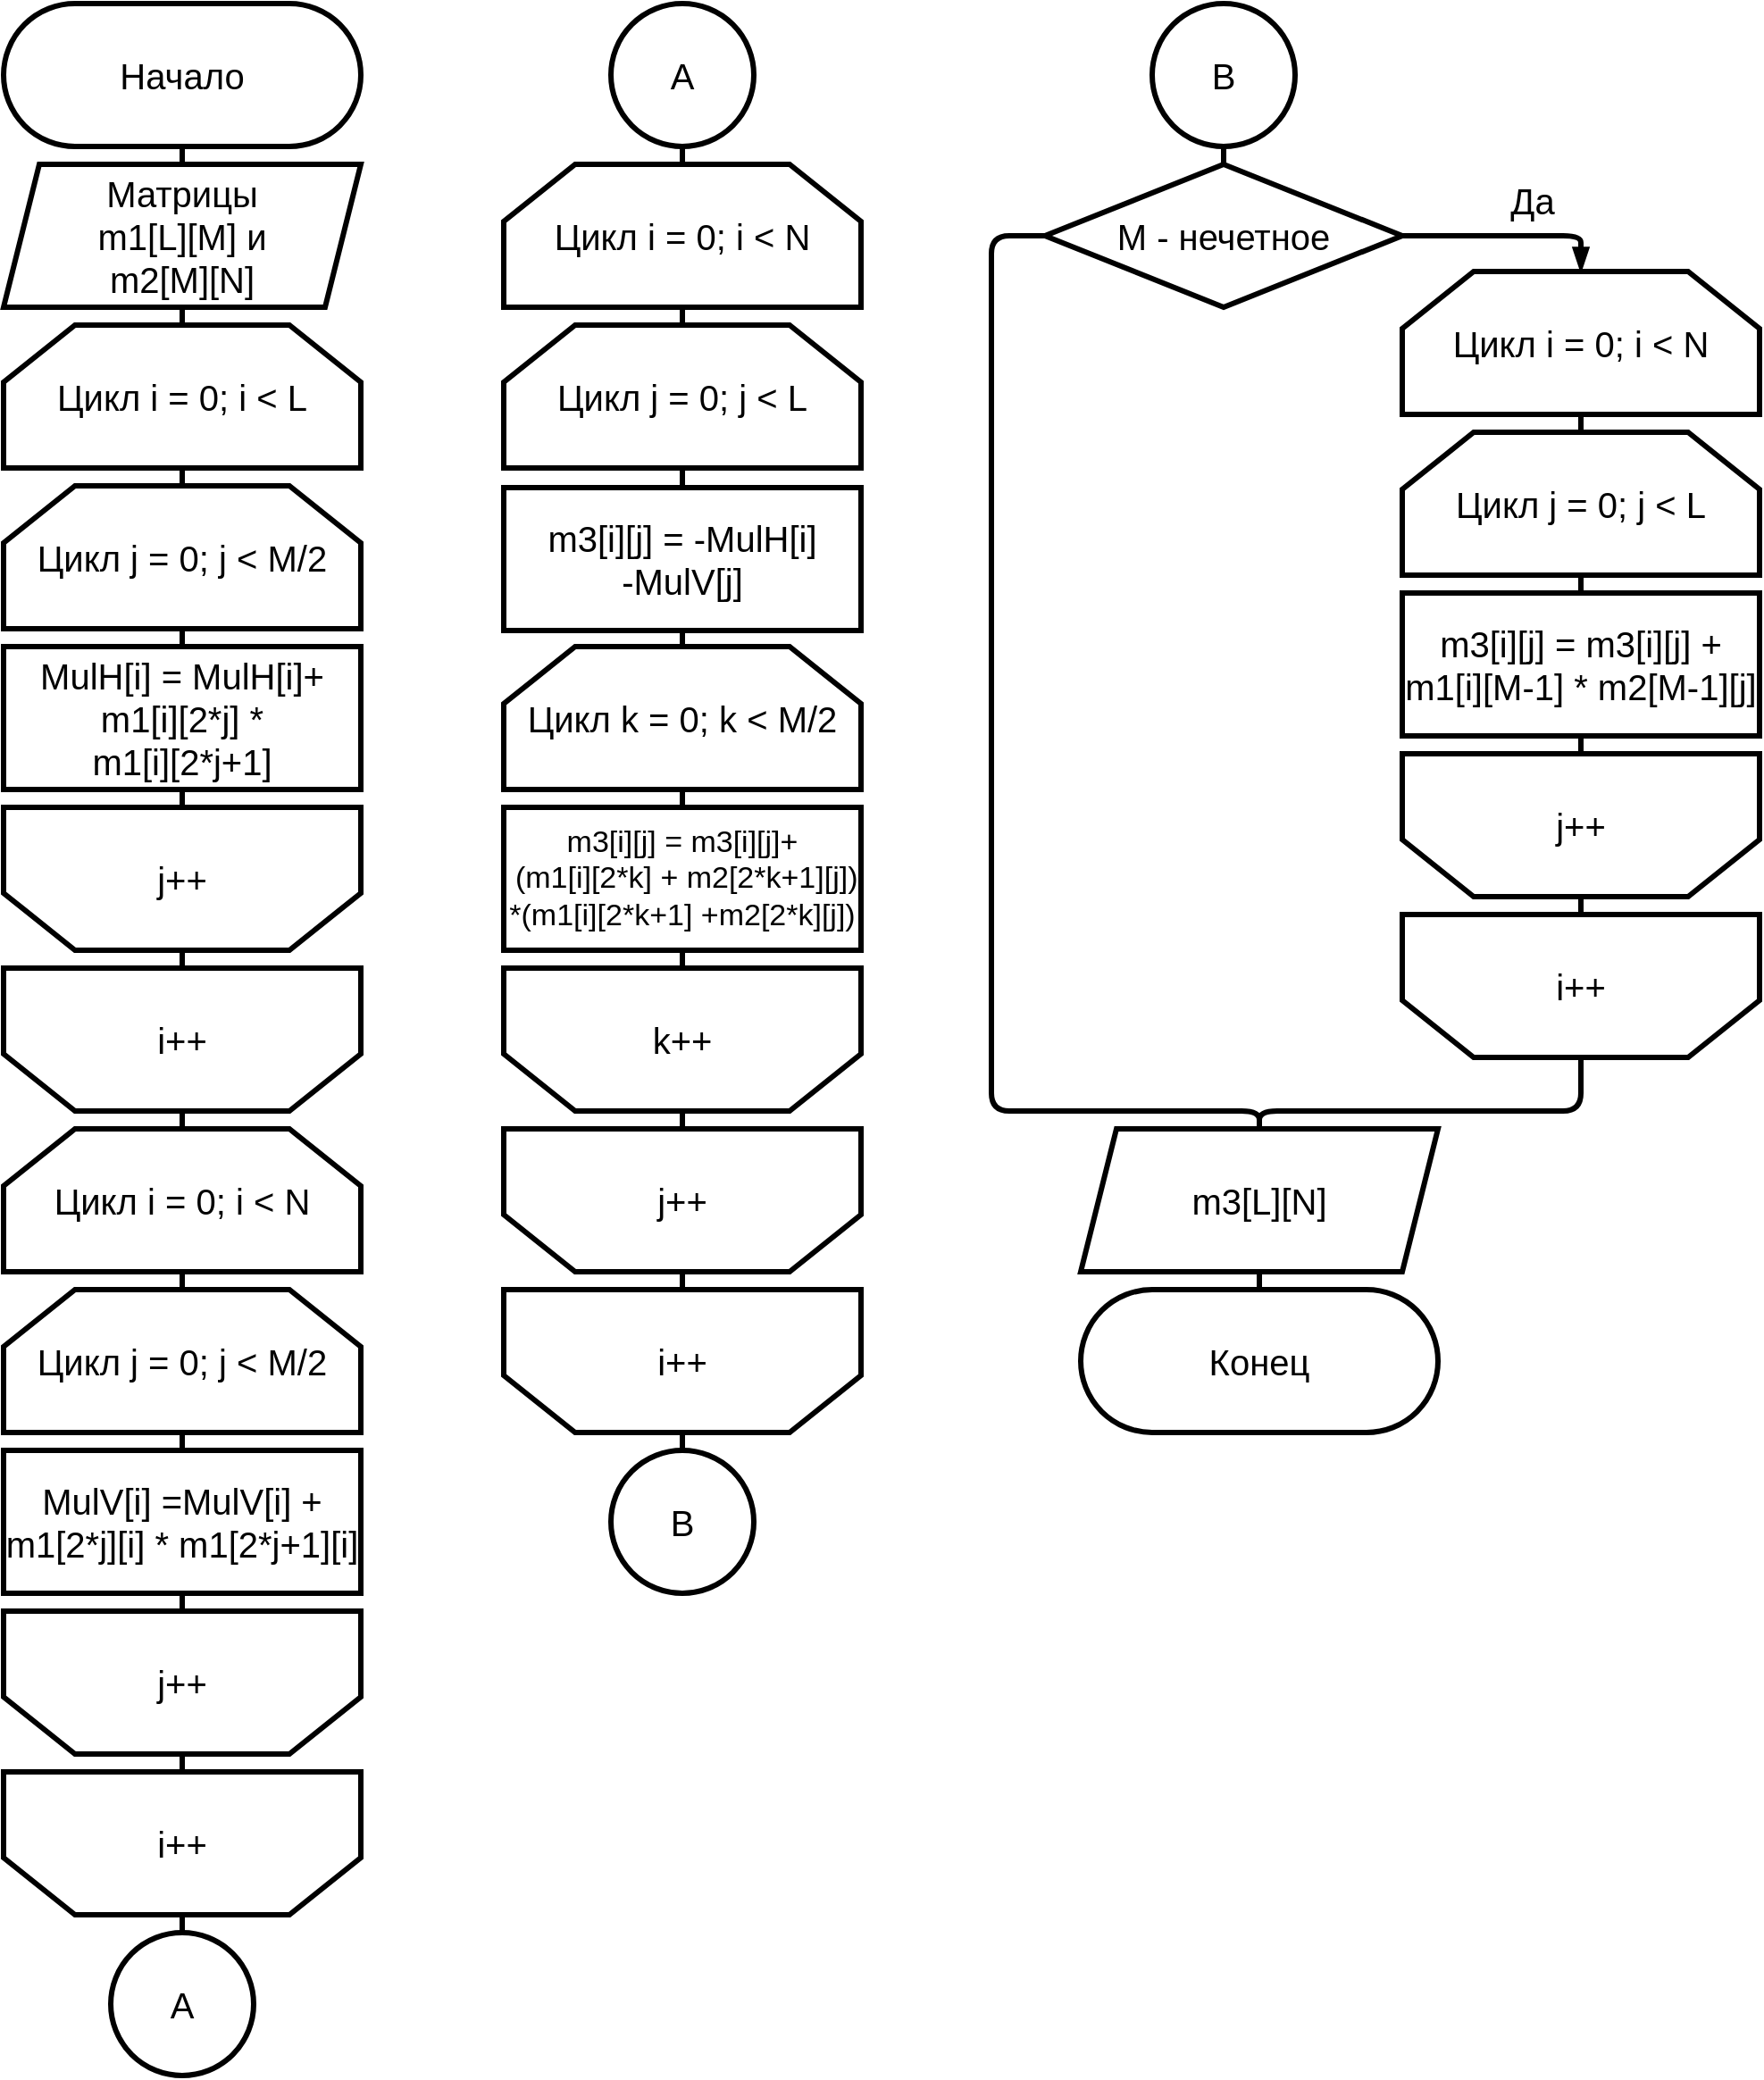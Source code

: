 <mxfile>
    <diagram id="-EMUF0InoznxgHKb_COv" name="SchemaVinograd">
        <mxGraphModel dx="880" dy="627" grid="1" gridSize="10" guides="1" tooltips="1" connect="1" arrows="1" fold="1" page="1" pageScale="1" pageWidth="827" pageHeight="1169" math="0" shadow="0">
            <root>
                <mxCell id="G2HblqPfMN18RfDfhi2Z-0"/>
                <mxCell id="G2HblqPfMN18RfDfhi2Z-1" parent="G2HblqPfMN18RfDfhi2Z-0"/>
                <mxCell id="QbFyEuM2jNBCQfaLSNPx-0" style="edgeStyle=none;html=1;exitX=0.5;exitY=1;exitDx=0;exitDy=0;entryX=0.5;entryY=0;entryDx=0;entryDy=0;strokeWidth=3;endArrow=none;endFill=0;" parent="G2HblqPfMN18RfDfhi2Z-1" source="QbFyEuM2jNBCQfaLSNPx-1" target="QbFyEuM2jNBCQfaLSNPx-4" edge="1">
                    <mxGeometry relative="1" as="geometry"/>
                </mxCell>
                <mxCell id="QbFyEuM2jNBCQfaLSNPx-1" value="&lt;font style=&quot;font-size: 20px&quot;&gt;Начало&lt;/font&gt;" style="rounded=1;whiteSpace=wrap;html=1;strokeWidth=3;arcSize=50;" parent="G2HblqPfMN18RfDfhi2Z-1" vertex="1">
                    <mxGeometry x="60" y="20" width="200" height="80" as="geometry"/>
                </mxCell>
                <mxCell id="QbFyEuM2jNBCQfaLSNPx-2" value="&lt;font style=&quot;font-size: 20px&quot;&gt;Конец&lt;/font&gt;" style="rounded=1;whiteSpace=wrap;html=1;strokeWidth=3;arcSize=50;" parent="G2HblqPfMN18RfDfhi2Z-1" vertex="1">
                    <mxGeometry x="663" y="740" width="200" height="80" as="geometry"/>
                </mxCell>
                <mxCell id="QbFyEuM2jNBCQfaLSNPx-3" style="edgeStyle=none;html=1;exitX=0.5;exitY=1;exitDx=0;exitDy=0;endArrow=none;endFill=0;strokeWidth=3;" parent="G2HblqPfMN18RfDfhi2Z-1" source="QbFyEuM2jNBCQfaLSNPx-4" edge="1">
                    <mxGeometry relative="1" as="geometry">
                        <mxPoint x="160" y="204" as="targetPoint"/>
                    </mxGeometry>
                </mxCell>
                <mxCell id="QbFyEuM2jNBCQfaLSNPx-4" value="&lt;span style=&quot;font-size: 20px&quot;&gt;Матрицы &lt;br&gt;m1[L][M] и&lt;br&gt;m2[M][N]&lt;/span&gt;" style="shape=parallelogram;perimeter=parallelogramPerimeter;whiteSpace=wrap;html=1;fixedSize=1;strokeWidth=3;" parent="G2HblqPfMN18RfDfhi2Z-1" vertex="1">
                    <mxGeometry x="60" y="110" width="200" height="80" as="geometry"/>
                </mxCell>
                <mxCell id="QbFyEuM2jNBCQfaLSNPx-25" style="edgeStyle=none;html=1;exitX=0.5;exitY=1;exitDx=0;exitDy=0;endArrow=none;endFill=0;strokeWidth=3;" parent="G2HblqPfMN18RfDfhi2Z-1" source="QbFyEuM2jNBCQfaLSNPx-6" target="QbFyEuM2jNBCQfaLSNPx-18" edge="1">
                    <mxGeometry relative="1" as="geometry"/>
                </mxCell>
                <mxCell id="QbFyEuM2jNBCQfaLSNPx-6" value="&lt;font style=&quot;font-size: 20px&quot;&gt;MulH[i] =&amp;nbsp;MulH[i]+&lt;br&gt;&amp;nbsp;m1[i][2*j] *&amp;nbsp;&lt;br&gt;m1[i][2*j+1]&lt;/font&gt;" style="rounded=0;whiteSpace=wrap;html=1;strokeWidth=3;" parent="G2HblqPfMN18RfDfhi2Z-1" vertex="1">
                    <mxGeometry x="60" y="380" width="200" height="80" as="geometry"/>
                </mxCell>
                <mxCell id="QbFyEuM2jNBCQfaLSNPx-7" style="edgeStyle=none;html=1;exitX=0.5;exitY=1;exitDx=0;exitDy=0;entryX=0.5;entryY=0;entryDx=0;entryDy=0;endArrow=none;endFill=0;strokeWidth=3;" parent="G2HblqPfMN18RfDfhi2Z-1" source="QbFyEuM2jNBCQfaLSNPx-8" target="QbFyEuM2jNBCQfaLSNPx-10" edge="1">
                    <mxGeometry relative="1" as="geometry"/>
                </mxCell>
                <mxCell id="QbFyEuM2jNBCQfaLSNPx-8" value="&lt;font style=&quot;font-size: 20px&quot;&gt;Цикл i = 0; i &amp;lt; L&lt;br&gt;&lt;/font&gt;" style="shape=loopLimit;whiteSpace=wrap;html=1;strokeWidth=3;size=40;" parent="G2HblqPfMN18RfDfhi2Z-1" vertex="1">
                    <mxGeometry x="60" y="200" width="200" height="80" as="geometry"/>
                </mxCell>
                <mxCell id="QbFyEuM2jNBCQfaLSNPx-24" style="edgeStyle=none;html=1;exitX=0.5;exitY=1;exitDx=0;exitDy=0;entryX=0.5;entryY=0;entryDx=0;entryDy=0;endArrow=none;endFill=0;strokeWidth=3;" parent="G2HblqPfMN18RfDfhi2Z-1" source="QbFyEuM2jNBCQfaLSNPx-10" target="QbFyEuM2jNBCQfaLSNPx-6" edge="1">
                    <mxGeometry relative="1" as="geometry"/>
                </mxCell>
                <mxCell id="QbFyEuM2jNBCQfaLSNPx-10" value="&lt;font style=&quot;font-size: 20px&quot;&gt;Цикл j = 0; j &amp;lt; M/2&lt;br&gt;&lt;/font&gt;" style="shape=loopLimit;whiteSpace=wrap;html=1;strokeWidth=3;size=40;" parent="G2HblqPfMN18RfDfhi2Z-1" vertex="1">
                    <mxGeometry x="60" y="290" width="200" height="80" as="geometry"/>
                </mxCell>
                <mxCell id="QbFyEuM2jNBCQfaLSNPx-13" style="edgeStyle=none;html=1;exitX=0.5;exitY=1;exitDx=0;exitDy=0;entryX=0.5;entryY=0;entryDx=0;entryDy=0;endArrow=none;endFill=0;strokeWidth=3;" parent="G2HblqPfMN18RfDfhi2Z-1" source="QbFyEuM2jNBCQfaLSNPx-14" target="QbFyEuM2jNBCQfaLSNPx-2" edge="1">
                    <mxGeometry relative="1" as="geometry"/>
                </mxCell>
                <mxCell id="QbFyEuM2jNBCQfaLSNPx-14" value="&lt;span style=&quot;font-size: 20px&quot;&gt;m3[L][N]&lt;/span&gt;" style="shape=parallelogram;perimeter=parallelogramPerimeter;whiteSpace=wrap;html=1;fixedSize=1;strokeWidth=3;" parent="G2HblqPfMN18RfDfhi2Z-1" vertex="1">
                    <mxGeometry x="663" y="650" width="200" height="80" as="geometry"/>
                </mxCell>
                <mxCell id="QbFyEuM2jNBCQfaLSNPx-17" style="edgeStyle=none;html=1;exitX=0.5;exitY=0;exitDx=0;exitDy=0;entryX=0.5;entryY=1;entryDx=0;entryDy=0;endArrow=none;endFill=0;strokeWidth=3;" parent="G2HblqPfMN18RfDfhi2Z-1" source="QbFyEuM2jNBCQfaLSNPx-18" target="QbFyEuM2jNBCQfaLSNPx-20" edge="1">
                    <mxGeometry relative="1" as="geometry"/>
                </mxCell>
                <mxCell id="QbFyEuM2jNBCQfaLSNPx-18" value="&lt;font style=&quot;font-size: 20px&quot;&gt;&lt;br&gt;&lt;/font&gt;" style="shape=loopLimit;whiteSpace=wrap;html=1;strokeWidth=3;size=40;rotation=-180;" parent="G2HblqPfMN18RfDfhi2Z-1" vertex="1">
                    <mxGeometry x="60" y="470" width="200" height="80" as="geometry"/>
                </mxCell>
                <mxCell id="QbFyEuM2jNBCQfaLSNPx-38" style="edgeStyle=none;html=1;exitX=0.5;exitY=0;exitDx=0;exitDy=0;entryX=0.5;entryY=0;entryDx=0;entryDy=0;endArrow=none;endFill=0;strokeWidth=3;" parent="G2HblqPfMN18RfDfhi2Z-1" source="QbFyEuM2jNBCQfaLSNPx-20" target="QbFyEuM2jNBCQfaLSNPx-30" edge="1">
                    <mxGeometry relative="1" as="geometry"/>
                </mxCell>
                <mxCell id="QbFyEuM2jNBCQfaLSNPx-20" value="&lt;font style=&quot;font-size: 20px&quot;&gt;&lt;br&gt;&lt;/font&gt;" style="shape=loopLimit;whiteSpace=wrap;html=1;strokeWidth=3;size=40;rotation=-180;" parent="G2HblqPfMN18RfDfhi2Z-1" vertex="1">
                    <mxGeometry x="60" y="560" width="200" height="80" as="geometry"/>
                </mxCell>
                <mxCell id="QbFyEuM2jNBCQfaLSNPx-21" value="&lt;font style=&quot;font-size: 20px&quot;&gt;i++&lt;/font&gt;" style="text;html=1;strokeColor=none;fillColor=none;align=center;verticalAlign=middle;whiteSpace=wrap;rounded=0;" parent="G2HblqPfMN18RfDfhi2Z-1" vertex="1">
                    <mxGeometry x="140" y="590" width="40" height="20" as="geometry"/>
                </mxCell>
                <mxCell id="QbFyEuM2jNBCQfaLSNPx-22" value="&lt;font style=&quot;font-size: 20px&quot;&gt;j++&lt;/font&gt;" style="text;html=1;strokeColor=none;fillColor=none;align=center;verticalAlign=middle;whiteSpace=wrap;rounded=0;" parent="G2HblqPfMN18RfDfhi2Z-1" vertex="1">
                    <mxGeometry x="140" y="500" width="40" height="20" as="geometry"/>
                </mxCell>
                <mxCell id="QbFyEuM2jNBCQfaLSNPx-27" style="edgeStyle=none;html=1;exitX=0.5;exitY=1;exitDx=0;exitDy=0;endArrow=none;endFill=0;strokeWidth=3;" parent="G2HblqPfMN18RfDfhi2Z-1" source="QbFyEuM2jNBCQfaLSNPx-28" target="QbFyEuM2jNBCQfaLSNPx-34" edge="1">
                    <mxGeometry relative="1" as="geometry"/>
                </mxCell>
                <mxCell id="QbFyEuM2jNBCQfaLSNPx-28" value="&lt;span style=&quot;font-size: 20px&quot;&gt;MulV[i] =&lt;/span&gt;&lt;span style=&quot;font-size: 20px&quot;&gt;MulV[i] +&lt;/span&gt;&lt;span style=&quot;font-size: 20px&quot;&gt;&lt;br&gt;m1&lt;/span&gt;&lt;span style=&quot;font-size: 20px&quot;&gt;[2*j]&lt;/span&gt;&lt;span style=&quot;font-size: 20px&quot;&gt;[i] *&lt;/span&gt;&lt;span style=&quot;font-size: 20px&quot;&gt;&amp;nbsp;m1&lt;/span&gt;&lt;span style=&quot;font-size: 20px&quot;&gt;[2*j+1]&lt;/span&gt;&lt;span style=&quot;font-size: 20px&quot;&gt;[i]&lt;/span&gt;" style="rounded=0;whiteSpace=wrap;html=1;strokeWidth=3;" parent="G2HblqPfMN18RfDfhi2Z-1" vertex="1">
                    <mxGeometry x="60" y="830" width="200" height="80" as="geometry"/>
                </mxCell>
                <mxCell id="QbFyEuM2jNBCQfaLSNPx-29" style="edgeStyle=none;html=1;exitX=0.5;exitY=1;exitDx=0;exitDy=0;entryX=0.5;entryY=0;entryDx=0;entryDy=0;endArrow=none;endFill=0;strokeWidth=3;" parent="G2HblqPfMN18RfDfhi2Z-1" source="QbFyEuM2jNBCQfaLSNPx-30" target="QbFyEuM2jNBCQfaLSNPx-32" edge="1">
                    <mxGeometry relative="1" as="geometry"/>
                </mxCell>
                <mxCell id="QbFyEuM2jNBCQfaLSNPx-30" value="&lt;font style=&quot;font-size: 20px&quot;&gt;Цикл i = 0; i &amp;lt; N&lt;br&gt;&lt;/font&gt;" style="shape=loopLimit;whiteSpace=wrap;html=1;strokeWidth=3;size=40;" parent="G2HblqPfMN18RfDfhi2Z-1" vertex="1">
                    <mxGeometry x="60" y="650" width="200" height="80" as="geometry"/>
                </mxCell>
                <mxCell id="QbFyEuM2jNBCQfaLSNPx-31" style="edgeStyle=none;html=1;exitX=0.5;exitY=1;exitDx=0;exitDy=0;entryX=0.5;entryY=0;entryDx=0;entryDy=0;endArrow=none;endFill=0;strokeWidth=3;" parent="G2HblqPfMN18RfDfhi2Z-1" source="QbFyEuM2jNBCQfaLSNPx-32" target="QbFyEuM2jNBCQfaLSNPx-28" edge="1">
                    <mxGeometry relative="1" as="geometry"/>
                </mxCell>
                <mxCell id="QbFyEuM2jNBCQfaLSNPx-32" value="&lt;font style=&quot;font-size: 20px&quot;&gt;Цикл j = 0; j &amp;lt; M/2&lt;br&gt;&lt;/font&gt;" style="shape=loopLimit;whiteSpace=wrap;html=1;strokeWidth=3;size=40;" parent="G2HblqPfMN18RfDfhi2Z-1" vertex="1">
                    <mxGeometry x="60" y="740" width="200" height="80" as="geometry"/>
                </mxCell>
                <mxCell id="QbFyEuM2jNBCQfaLSNPx-33" style="edgeStyle=none;html=1;exitX=0.5;exitY=0;exitDx=0;exitDy=0;entryX=0.5;entryY=1;entryDx=0;entryDy=0;endArrow=none;endFill=0;strokeWidth=3;" parent="G2HblqPfMN18RfDfhi2Z-1" source="QbFyEuM2jNBCQfaLSNPx-34" target="QbFyEuM2jNBCQfaLSNPx-35" edge="1">
                    <mxGeometry relative="1" as="geometry"/>
                </mxCell>
                <mxCell id="QbFyEuM2jNBCQfaLSNPx-34" value="&lt;font style=&quot;font-size: 20px&quot;&gt;&lt;br&gt;&lt;/font&gt;" style="shape=loopLimit;whiteSpace=wrap;html=1;strokeWidth=3;size=40;rotation=-180;" parent="G2HblqPfMN18RfDfhi2Z-1" vertex="1">
                    <mxGeometry x="60" y="920" width="200" height="80" as="geometry"/>
                </mxCell>
                <mxCell id="QbFyEuM2jNBCQfaLSNPx-35" value="&lt;font style=&quot;font-size: 20px&quot;&gt;&lt;br&gt;&lt;/font&gt;" style="shape=loopLimit;whiteSpace=wrap;html=1;strokeWidth=3;size=40;rotation=-180;" parent="G2HblqPfMN18RfDfhi2Z-1" vertex="1">
                    <mxGeometry x="60" y="1010" width="200" height="80" as="geometry"/>
                </mxCell>
                <mxCell id="QbFyEuM2jNBCQfaLSNPx-36" value="&lt;font style=&quot;font-size: 20px&quot;&gt;i++&lt;/font&gt;" style="text;html=1;strokeColor=none;fillColor=none;align=center;verticalAlign=middle;whiteSpace=wrap;rounded=0;" parent="G2HblqPfMN18RfDfhi2Z-1" vertex="1">
                    <mxGeometry x="140" y="1040" width="40" height="20" as="geometry"/>
                </mxCell>
                <mxCell id="QbFyEuM2jNBCQfaLSNPx-37" value="&lt;font style=&quot;font-size: 20px&quot;&gt;j++&lt;/font&gt;" style="text;html=1;strokeColor=none;fillColor=none;align=center;verticalAlign=middle;whiteSpace=wrap;rounded=0;" parent="G2HblqPfMN18RfDfhi2Z-1" vertex="1">
                    <mxGeometry x="140" y="950" width="40" height="20" as="geometry"/>
                </mxCell>
                <mxCell id="QbFyEuM2jNBCQfaLSNPx-41" value="&lt;span style=&quot;font-size: 20px&quot;&gt;m3[i][j] = -MulH[i] &lt;br&gt;-MulV[j]&lt;/span&gt;" style="rounded=0;whiteSpace=wrap;html=1;strokeWidth=3;" parent="G2HblqPfMN18RfDfhi2Z-1" vertex="1">
                    <mxGeometry x="340" y="291" width="200" height="80" as="geometry"/>
                </mxCell>
                <mxCell id="QbFyEuM2jNBCQfaLSNPx-42" style="edgeStyle=none;html=1;exitX=0.5;exitY=1;exitDx=0;exitDy=0;entryX=0.5;entryY=0;entryDx=0;entryDy=0;endArrow=none;endFill=0;strokeWidth=3;" parent="G2HblqPfMN18RfDfhi2Z-1" source="QbFyEuM2jNBCQfaLSNPx-43" target="QbFyEuM2jNBCQfaLSNPx-45" edge="1">
                    <mxGeometry relative="1" as="geometry"/>
                </mxCell>
                <mxCell id="QbFyEuM2jNBCQfaLSNPx-76" style="edgeStyle=none;html=1;exitX=0.5;exitY=0;exitDx=0;exitDy=0;entryX=0.5;entryY=1;entryDx=0;entryDy=0;endArrow=none;endFill=0;strokeWidth=3;" parent="G2HblqPfMN18RfDfhi2Z-1" source="QbFyEuM2jNBCQfaLSNPx-43" target="QbFyEuM2jNBCQfaLSNPx-73" edge="1">
                    <mxGeometry relative="1" as="geometry"/>
                </mxCell>
                <mxCell id="QbFyEuM2jNBCQfaLSNPx-43" value="&lt;font style=&quot;font-size: 20px&quot;&gt;Цикл i = 0; i &amp;lt; N&lt;br&gt;&lt;/font&gt;" style="shape=loopLimit;whiteSpace=wrap;html=1;strokeWidth=3;size=40;" parent="G2HblqPfMN18RfDfhi2Z-1" vertex="1">
                    <mxGeometry x="340" y="110" width="200" height="80" as="geometry"/>
                </mxCell>
                <mxCell id="QbFyEuM2jNBCQfaLSNPx-44" style="edgeStyle=none;html=1;exitX=0.5;exitY=1;exitDx=0;exitDy=0;entryX=0.5;entryY=0;entryDx=0;entryDy=0;endArrow=none;endFill=0;strokeWidth=3;" parent="G2HblqPfMN18RfDfhi2Z-1" source="QbFyEuM2jNBCQfaLSNPx-45" target="QbFyEuM2jNBCQfaLSNPx-41" edge="1">
                    <mxGeometry relative="1" as="geometry"/>
                </mxCell>
                <mxCell id="QbFyEuM2jNBCQfaLSNPx-45" value="&lt;font style=&quot;font-size: 20px&quot;&gt;Цикл j = 0; j &amp;lt; L&lt;br&gt;&lt;/font&gt;" style="shape=loopLimit;whiteSpace=wrap;html=1;strokeWidth=3;size=40;" parent="G2HblqPfMN18RfDfhi2Z-1" vertex="1">
                    <mxGeometry x="340" y="200" width="200" height="80" as="geometry"/>
                </mxCell>
                <mxCell id="QbFyEuM2jNBCQfaLSNPx-46" style="edgeStyle=none;html=1;exitX=0.5;exitY=0;exitDx=0;exitDy=0;entryX=0.5;entryY=1;entryDx=0;entryDy=0;endArrow=none;endFill=0;strokeWidth=3;" parent="G2HblqPfMN18RfDfhi2Z-1" source="QbFyEuM2jNBCQfaLSNPx-47" target="QbFyEuM2jNBCQfaLSNPx-48" edge="1">
                    <mxGeometry relative="1" as="geometry"/>
                </mxCell>
                <mxCell id="QbFyEuM2jNBCQfaLSNPx-47" value="&lt;font style=&quot;font-size: 20px&quot;&gt;&lt;br&gt;&lt;/font&gt;" style="shape=loopLimit;whiteSpace=wrap;html=1;strokeWidth=3;size=40;rotation=-180;" parent="G2HblqPfMN18RfDfhi2Z-1" vertex="1">
                    <mxGeometry x="340" y="650" width="200" height="80" as="geometry"/>
                </mxCell>
                <mxCell id="xm8WO4JMe7OpRyyLNQ5k-19" style="edgeStyle=none;html=1;exitX=0.5;exitY=0;exitDx=0;exitDy=0;entryX=0.5;entryY=0;entryDx=0;entryDy=0;endArrow=none;endFill=0;strokeWidth=3;" parent="G2HblqPfMN18RfDfhi2Z-1" source="QbFyEuM2jNBCQfaLSNPx-48" target="xm8WO4JMe7OpRyyLNQ5k-18" edge="1">
                    <mxGeometry relative="1" as="geometry"/>
                </mxCell>
                <mxCell id="QbFyEuM2jNBCQfaLSNPx-48" value="&lt;font style=&quot;font-size: 20px&quot;&gt;&lt;br&gt;&lt;/font&gt;" style="shape=loopLimit;whiteSpace=wrap;html=1;strokeWidth=3;size=40;rotation=-180;" parent="G2HblqPfMN18RfDfhi2Z-1" vertex="1">
                    <mxGeometry x="340" y="740" width="200" height="80" as="geometry"/>
                </mxCell>
                <mxCell id="QbFyEuM2jNBCQfaLSNPx-49" value="&lt;font style=&quot;font-size: 20px&quot;&gt;i++&lt;/font&gt;" style="text;html=1;strokeColor=none;fillColor=none;align=center;verticalAlign=middle;whiteSpace=wrap;rounded=0;" parent="G2HblqPfMN18RfDfhi2Z-1" vertex="1">
                    <mxGeometry x="420" y="770" width="40" height="20" as="geometry"/>
                </mxCell>
                <mxCell id="QbFyEuM2jNBCQfaLSNPx-50" value="&lt;font style=&quot;font-size: 20px&quot;&gt;j++&lt;/font&gt;" style="text;html=1;strokeColor=none;fillColor=none;align=center;verticalAlign=middle;whiteSpace=wrap;rounded=0;" parent="G2HblqPfMN18RfDfhi2Z-1" vertex="1">
                    <mxGeometry x="420" y="680" width="40" height="20" as="geometry"/>
                </mxCell>
                <mxCell id="QbFyEuM2jNBCQfaLSNPx-57" style="edgeStyle=none;html=1;exitX=0.5;exitY=1;exitDx=0;exitDy=0;entryX=0.5;entryY=0;entryDx=0;entryDy=0;endArrow=none;endFill=0;strokeWidth=3;" parent="G2HblqPfMN18RfDfhi2Z-1" source="QbFyEuM2jNBCQfaLSNPx-53" target="QbFyEuM2jNBCQfaLSNPx-56" edge="1">
                    <mxGeometry relative="1" as="geometry"/>
                </mxCell>
                <mxCell id="QbFyEuM2jNBCQfaLSNPx-69" value="" style="edgeStyle=none;html=1;endArrow=none;endFill=0;strokeWidth=3;" parent="G2HblqPfMN18RfDfhi2Z-1" target="QbFyEuM2jNBCQfaLSNPx-41" edge="1">
                    <mxGeometry relative="1" as="geometry">
                        <mxPoint x="440" y="411" as="sourcePoint"/>
                    </mxGeometry>
                </mxCell>
                <mxCell id="QbFyEuM2jNBCQfaLSNPx-53" value="&lt;font style=&quot;font-size: 20px&quot;&gt;Цикл k = 0; k &amp;lt; M/2&lt;br&gt;&lt;/font&gt;" style="shape=loopLimit;whiteSpace=wrap;html=1;strokeWidth=3;size=40;" parent="G2HblqPfMN18RfDfhi2Z-1" vertex="1">
                    <mxGeometry x="340" y="380" width="200" height="80" as="geometry"/>
                </mxCell>
                <mxCell id="QbFyEuM2jNBCQfaLSNPx-58" style="edgeStyle=none;html=1;exitX=0.5;exitY=1;exitDx=0;exitDy=0;entryX=0.5;entryY=1;entryDx=0;entryDy=0;endArrow=none;endFill=0;strokeWidth=3;" parent="G2HblqPfMN18RfDfhi2Z-1" source="QbFyEuM2jNBCQfaLSNPx-54" target="QbFyEuM2jNBCQfaLSNPx-56" edge="1">
                    <mxGeometry relative="1" as="geometry"/>
                </mxCell>
                <mxCell id="QbFyEuM2jNBCQfaLSNPx-54" value="&lt;font style=&quot;font-size: 20px&quot;&gt;&lt;br&gt;&lt;/font&gt;" style="shape=loopLimit;whiteSpace=wrap;html=1;strokeWidth=3;size=40;rotation=-180;" parent="G2HblqPfMN18RfDfhi2Z-1" vertex="1">
                    <mxGeometry x="340" y="560" width="200" height="80" as="geometry"/>
                </mxCell>
                <mxCell id="QbFyEuM2jNBCQfaLSNPx-55" value="&lt;font style=&quot;font-size: 20px&quot;&gt;k++&lt;/font&gt;" style="text;html=1;strokeColor=none;fillColor=none;align=center;verticalAlign=middle;whiteSpace=wrap;rounded=0;" parent="G2HblqPfMN18RfDfhi2Z-1" vertex="1">
                    <mxGeometry x="420" y="590" width="40" height="20" as="geometry"/>
                </mxCell>
                <mxCell id="QbFyEuM2jNBCQfaLSNPx-56" value="&lt;font style=&quot;font-size: 17px&quot;&gt;m3[i][j] =&amp;nbsp;m3[i][j]+&lt;br&gt;&amp;nbsp;(m1[i][2*k] + m2[2*k+1][j]) *(m1[i][2*k+1] +m2[2*k][j])&lt;/font&gt;" style="rounded=0;whiteSpace=wrap;html=1;strokeWidth=3;" parent="G2HblqPfMN18RfDfhi2Z-1" vertex="1">
                    <mxGeometry x="340" y="470" width="200" height="80" as="geometry"/>
                </mxCell>
                <mxCell id="QbFyEuM2jNBCQfaLSNPx-68" style="edgeStyle=none;html=1;exitX=0.5;exitY=0;exitDx=0;exitDy=0;entryX=0.5;entryY=0;entryDx=0;entryDy=0;endArrow=none;endFill=0;strokeWidth=3;" parent="G2HblqPfMN18RfDfhi2Z-1" target="QbFyEuM2jNBCQfaLSNPx-54" edge="1">
                    <mxGeometry relative="1" as="geometry">
                        <mxPoint x="440.0" y="650" as="sourcePoint"/>
                    </mxGeometry>
                </mxCell>
                <mxCell id="QbFyEuM2jNBCQfaLSNPx-75" style="edgeStyle=none;html=1;exitX=0.5;exitY=0;exitDx=0;exitDy=0;entryX=0.5;entryY=0;entryDx=0;entryDy=0;endArrow=none;endFill=0;strokeWidth=3;" parent="G2HblqPfMN18RfDfhi2Z-1" source="QbFyEuM2jNBCQfaLSNPx-72" target="QbFyEuM2jNBCQfaLSNPx-35" edge="1">
                    <mxGeometry relative="1" as="geometry"/>
                </mxCell>
                <mxCell id="QbFyEuM2jNBCQfaLSNPx-72" value="&lt;font style=&quot;font-size: 20px&quot;&gt;A&lt;/font&gt;" style="ellipse;whiteSpace=wrap;html=1;aspect=fixed;strokeWidth=3;" parent="G2HblqPfMN18RfDfhi2Z-1" vertex="1">
                    <mxGeometry x="120" y="1100" width="80" height="80" as="geometry"/>
                </mxCell>
                <mxCell id="QbFyEuM2jNBCQfaLSNPx-73" value="&lt;font style=&quot;font-size: 20px&quot;&gt;A&lt;/font&gt;" style="ellipse;whiteSpace=wrap;html=1;aspect=fixed;strokeWidth=3;" parent="G2HblqPfMN18RfDfhi2Z-1" vertex="1">
                    <mxGeometry x="400" y="20" width="80" height="80" as="geometry"/>
                </mxCell>
                <mxCell id="xm8WO4JMe7OpRyyLNQ5k-16" style="edgeStyle=none;html=1;exitX=0.5;exitY=1;exitDx=0;exitDy=0;entryX=0.5;entryY=1;entryDx=0;entryDy=0;strokeWidth=3;endArrow=none;endFill=0;" parent="G2HblqPfMN18RfDfhi2Z-1" source="xm8WO4JMe7OpRyyLNQ5k-1" target="xm8WO4JMe7OpRyyLNQ5k-12" edge="1">
                    <mxGeometry relative="1" as="geometry"/>
                </mxCell>
                <mxCell id="xm8WO4JMe7OpRyyLNQ5k-1" value="&lt;span style=&quot;font-size: 20px&quot;&gt;m3[i][j] =&amp;nbsp;&lt;/span&gt;&lt;span style=&quot;font-size: 20px&quot;&gt;m3[i][j] +&lt;/span&gt;&lt;span style=&quot;font-size: 20px&quot;&gt;&lt;br&gt;m1[i][M-1] * m2[M-1][j]&lt;/span&gt;&lt;span style=&quot;font-size: 20px&quot;&gt;&lt;br&gt;&lt;/span&gt;" style="rounded=0;whiteSpace=wrap;html=1;strokeWidth=3;" parent="G2HblqPfMN18RfDfhi2Z-1" vertex="1">
                    <mxGeometry x="843" y="350" width="200" height="80" as="geometry"/>
                </mxCell>
                <mxCell id="xm8WO4JMe7OpRyyLNQ5k-3" style="edgeStyle=none;html=1;exitX=1;exitY=0.5;exitDx=0;exitDy=0;endArrow=blockThin;endFill=1;strokeWidth=3;entryX=0.5;entryY=0;entryDx=0;entryDy=0;entryPerimeter=0;" parent="G2HblqPfMN18RfDfhi2Z-1" source="xm8WO4JMe7OpRyyLNQ5k-4" target="xm8WO4JMe7OpRyyLNQ5k-8" edge="1">
                    <mxGeometry relative="1" as="geometry">
                        <Array as="points">
                            <mxPoint x="943" y="150"/>
                        </Array>
                        <mxPoint x="953" y="170" as="targetPoint"/>
                    </mxGeometry>
                </mxCell>
                <mxCell id="xm8WO4JMe7OpRyyLNQ5k-22" style="edgeStyle=none;html=1;exitX=0;exitY=0.5;exitDx=0;exitDy=0;endArrow=none;endFill=0;strokeWidth=3;entryX=0.5;entryY=0;entryDx=0;entryDy=0;" parent="G2HblqPfMN18RfDfhi2Z-1" source="xm8WO4JMe7OpRyyLNQ5k-4" target="QbFyEuM2jNBCQfaLSNPx-14" edge="1">
                    <mxGeometry relative="1" as="geometry">
                        <mxPoint x="743" y="640" as="targetPoint"/>
                        <Array as="points">
                            <mxPoint x="613" y="150"/>
                            <mxPoint x="613" y="640"/>
                            <mxPoint x="763" y="640"/>
                        </Array>
                    </mxGeometry>
                </mxCell>
                <mxCell id="xm8WO4JMe7OpRyyLNQ5k-4" value="&lt;font style=&quot;font-size: 20px&quot;&gt;M - нечетное&lt;/font&gt;" style="rhombus;whiteSpace=wrap;html=1;strokeWidth=3;" parent="G2HblqPfMN18RfDfhi2Z-1" vertex="1">
                    <mxGeometry x="643" y="110" width="200" height="80" as="geometry"/>
                </mxCell>
                <mxCell id="xm8WO4JMe7OpRyyLNQ5k-5" value="&lt;font style=&quot;font-size: 20px&quot;&gt;Да&lt;/font&gt;" style="text;html=1;strokeColor=none;fillColor=none;align=center;verticalAlign=middle;whiteSpace=wrap;rounded=0;" parent="G2HblqPfMN18RfDfhi2Z-1" vertex="1">
                    <mxGeometry x="896" y="120" width="40" height="20" as="geometry"/>
                </mxCell>
                <mxCell id="xm8WO4JMe7OpRyyLNQ5k-6" style="edgeStyle=none;html=1;exitX=0.5;exitY=1;exitDx=0;exitDy=0;entryX=0.5;entryY=0;entryDx=0;entryDy=0;endArrow=none;endFill=0;strokeWidth=3;" parent="G2HblqPfMN18RfDfhi2Z-1" source="xm8WO4JMe7OpRyyLNQ5k-8" target="xm8WO4JMe7OpRyyLNQ5k-10" edge="1">
                    <mxGeometry relative="1" as="geometry"/>
                </mxCell>
                <mxCell id="xm8WO4JMe7OpRyyLNQ5k-8" value="&lt;font style=&quot;font-size: 20px&quot;&gt;Цикл i = 0; i &amp;lt; N&lt;br&gt;&lt;/font&gt;" style="shape=loopLimit;whiteSpace=wrap;html=1;strokeWidth=3;size=40;" parent="G2HblqPfMN18RfDfhi2Z-1" vertex="1">
                    <mxGeometry x="843" y="170" width="200" height="80" as="geometry"/>
                </mxCell>
                <mxCell id="xm8WO4JMe7OpRyyLNQ5k-9" style="edgeStyle=none;html=1;exitX=0.5;exitY=1;exitDx=0;exitDy=0;entryX=0.5;entryY=0;entryDx=0;entryDy=0;endArrow=none;endFill=0;strokeWidth=3;" parent="G2HblqPfMN18RfDfhi2Z-1" source="xm8WO4JMe7OpRyyLNQ5k-10" target="xm8WO4JMe7OpRyyLNQ5k-1" edge="1">
                    <mxGeometry relative="1" as="geometry">
                        <mxPoint x="943" y="351" as="targetPoint"/>
                    </mxGeometry>
                </mxCell>
                <mxCell id="xm8WO4JMe7OpRyyLNQ5k-10" value="&lt;font style=&quot;font-size: 20px&quot;&gt;Цикл j = 0; j &amp;lt; L&lt;br&gt;&lt;/font&gt;" style="shape=loopLimit;whiteSpace=wrap;html=1;strokeWidth=3;size=40;" parent="G2HblqPfMN18RfDfhi2Z-1" vertex="1">
                    <mxGeometry x="843" y="260" width="200" height="80" as="geometry"/>
                </mxCell>
                <mxCell id="xm8WO4JMe7OpRyyLNQ5k-11" style="edgeStyle=none;html=1;exitX=0.5;exitY=0;exitDx=0;exitDy=0;entryX=0.5;entryY=1;entryDx=0;entryDy=0;endArrow=none;endFill=0;strokeWidth=3;" parent="G2HblqPfMN18RfDfhi2Z-1" source="xm8WO4JMe7OpRyyLNQ5k-12" target="xm8WO4JMe7OpRyyLNQ5k-13" edge="1">
                    <mxGeometry relative="1" as="geometry"/>
                </mxCell>
                <mxCell id="xm8WO4JMe7OpRyyLNQ5k-12" value="&lt;font style=&quot;font-size: 20px&quot;&gt;&lt;br&gt;&lt;/font&gt;" style="shape=loopLimit;whiteSpace=wrap;html=1;strokeWidth=3;size=40;rotation=-180;" parent="G2HblqPfMN18RfDfhi2Z-1" vertex="1">
                    <mxGeometry x="843" y="440" width="200" height="80" as="geometry"/>
                </mxCell>
                <mxCell id="xm8WO4JMe7OpRyyLNQ5k-23" style="edgeStyle=none;html=1;exitX=0.5;exitY=0;exitDx=0;exitDy=0;entryX=0.5;entryY=0;entryDx=0;entryDy=0;endArrow=none;endFill=0;strokeWidth=3;" parent="G2HblqPfMN18RfDfhi2Z-1" source="xm8WO4JMe7OpRyyLNQ5k-13" target="QbFyEuM2jNBCQfaLSNPx-14" edge="1">
                    <mxGeometry relative="1" as="geometry">
                        <Array as="points">
                            <mxPoint x="943" y="640"/>
                            <mxPoint x="763" y="640"/>
                        </Array>
                    </mxGeometry>
                </mxCell>
                <mxCell id="xm8WO4JMe7OpRyyLNQ5k-13" value="&lt;font style=&quot;font-size: 20px&quot;&gt;&lt;br&gt;&lt;/font&gt;" style="shape=loopLimit;whiteSpace=wrap;html=1;strokeWidth=3;size=40;rotation=-180;" parent="G2HblqPfMN18RfDfhi2Z-1" vertex="1">
                    <mxGeometry x="843" y="530" width="200" height="80" as="geometry"/>
                </mxCell>
                <mxCell id="xm8WO4JMe7OpRyyLNQ5k-14" value="&lt;font style=&quot;font-size: 20px&quot;&gt;i++&lt;/font&gt;" style="text;html=1;strokeColor=none;fillColor=none;align=center;verticalAlign=middle;whiteSpace=wrap;rounded=0;" parent="G2HblqPfMN18RfDfhi2Z-1" vertex="1">
                    <mxGeometry x="923" y="560" width="40" height="20" as="geometry"/>
                </mxCell>
                <mxCell id="xm8WO4JMe7OpRyyLNQ5k-15" value="&lt;font style=&quot;font-size: 20px&quot;&gt;j++&lt;/font&gt;" style="text;html=1;strokeColor=none;fillColor=none;align=center;verticalAlign=middle;whiteSpace=wrap;rounded=0;" parent="G2HblqPfMN18RfDfhi2Z-1" vertex="1">
                    <mxGeometry x="923" y="470" width="40" height="20" as="geometry"/>
                </mxCell>
                <mxCell id="xm8WO4JMe7OpRyyLNQ5k-18" value="&lt;font style=&quot;font-size: 20px&quot;&gt;B&lt;/font&gt;" style="ellipse;whiteSpace=wrap;html=1;aspect=fixed;strokeWidth=3;" parent="G2HblqPfMN18RfDfhi2Z-1" vertex="1">
                    <mxGeometry x="400" y="830" width="80" height="80" as="geometry"/>
                </mxCell>
                <mxCell id="xm8WO4JMe7OpRyyLNQ5k-21" style="edgeStyle=none;html=1;exitX=0.5;exitY=1;exitDx=0;exitDy=0;endArrow=none;endFill=0;strokeWidth=3;" parent="G2HblqPfMN18RfDfhi2Z-1" source="xm8WO4JMe7OpRyyLNQ5k-20" target="xm8WO4JMe7OpRyyLNQ5k-4" edge="1">
                    <mxGeometry relative="1" as="geometry"/>
                </mxCell>
                <mxCell id="xm8WO4JMe7OpRyyLNQ5k-20" value="&lt;font style=&quot;font-size: 20px&quot;&gt;B&lt;/font&gt;" style="ellipse;whiteSpace=wrap;html=1;aspect=fixed;strokeWidth=3;" parent="G2HblqPfMN18RfDfhi2Z-1" vertex="1">
                    <mxGeometry x="703" y="20" width="80" height="80" as="geometry"/>
                </mxCell>
            </root>
        </mxGraphModel>
    </diagram>
    <diagram name="SchemaOptVinograd" id="AClW35RkVfk9_P3jcAjG">
        <mxGraphModel dx="1257" dy="896" grid="1" gridSize="10" guides="1" tooltips="1" connect="1" arrows="1" fold="1" page="1" pageScale="1" pageWidth="827" pageHeight="1169" math="0" shadow="0">
            <root>
                <mxCell id="Ce-wTh--27jMGAQ_S8nC-0"/>
                <mxCell id="Ce-wTh--27jMGAQ_S8nC-1" parent="Ce-wTh--27jMGAQ_S8nC-0"/>
                <mxCell id="Ce-wTh--27jMGAQ_S8nC-2" style="edgeStyle=none;html=1;exitX=0.5;exitY=1;exitDx=0;exitDy=0;entryX=0.5;entryY=0;entryDx=0;entryDy=0;strokeWidth=3;endArrow=none;endFill=0;" parent="Ce-wTh--27jMGAQ_S8nC-1" source="Ce-wTh--27jMGAQ_S8nC-3" target="Ce-wTh--27jMGAQ_S8nC-6" edge="1">
                    <mxGeometry relative="1" as="geometry"/>
                </mxCell>
                <mxCell id="Ce-wTh--27jMGAQ_S8nC-3" value="&lt;font style=&quot;font-size: 20px&quot;&gt;Начало&lt;/font&gt;" style="rounded=1;whiteSpace=wrap;html=1;strokeWidth=3;arcSize=50;" parent="Ce-wTh--27jMGAQ_S8nC-1" vertex="1">
                    <mxGeometry x="60" y="20" width="200" height="80" as="geometry"/>
                </mxCell>
                <mxCell id="Ce-wTh--27jMGAQ_S8nC-4" value="&lt;font style=&quot;font-size: 20px&quot;&gt;Конец&lt;/font&gt;" style="rounded=1;whiteSpace=wrap;html=1;strokeWidth=3;arcSize=50;" parent="Ce-wTh--27jMGAQ_S8nC-1" vertex="1">
                    <mxGeometry x="427" y="1180" width="200" height="80" as="geometry"/>
                </mxCell>
                <mxCell id="Ce-wTh--27jMGAQ_S8nC-5" style="edgeStyle=none;html=1;exitX=0.5;exitY=1;exitDx=0;exitDy=0;endArrow=none;endFill=0;strokeWidth=3;" parent="Ce-wTh--27jMGAQ_S8nC-1" source="Ce-wTh--27jMGAQ_S8nC-6" edge="1">
                    <mxGeometry relative="1" as="geometry">
                        <mxPoint x="160" y="204" as="targetPoint"/>
                    </mxGeometry>
                </mxCell>
                <mxCell id="Ce-wTh--27jMGAQ_S8nC-6" value="&lt;span style=&quot;font-size: 20px&quot;&gt;Матрицы &lt;br&gt;m1[L][M] и&lt;br&gt;m2[M][N]&lt;/span&gt;" style="shape=parallelogram;perimeter=parallelogramPerimeter;whiteSpace=wrap;html=1;fixedSize=1;strokeWidth=3;" parent="Ce-wTh--27jMGAQ_S8nC-1" vertex="1">
                    <mxGeometry x="60" y="110" width="200" height="80" as="geometry"/>
                </mxCell>
                <mxCell id="Ce-wTh--27jMGAQ_S8nC-7" style="edgeStyle=none;html=1;exitX=0.5;exitY=1;exitDx=0;exitDy=0;endArrow=none;endFill=0;strokeWidth=3;" parent="Ce-wTh--27jMGAQ_S8nC-1" source="Ce-wTh--27jMGAQ_S8nC-8" target="Ce-wTh--27jMGAQ_S8nC-17" edge="1">
                    <mxGeometry relative="1" as="geometry"/>
                </mxCell>
                <mxCell id="Ce-wTh--27jMGAQ_S8nC-8" value="&lt;span style=&quot;font-size: 20px&quot;&gt;MulH[i] -= m1[i][j] *&lt;/span&gt;&lt;span style=&quot;font-size: 20px&quot;&gt;&amp;nbsp;m1[i][j+1]&lt;/span&gt;" style="rounded=0;whiteSpace=wrap;html=1;strokeWidth=3;" parent="Ce-wTh--27jMGAQ_S8nC-1" vertex="1">
                    <mxGeometry x="60" y="380" width="200" height="80" as="geometry"/>
                </mxCell>
                <mxCell id="Ce-wTh--27jMGAQ_S8nC-9" style="edgeStyle=none;html=1;exitX=0.5;exitY=1;exitDx=0;exitDy=0;entryX=0.5;entryY=0;entryDx=0;entryDy=0;endArrow=none;endFill=0;strokeWidth=3;" parent="Ce-wTh--27jMGAQ_S8nC-1" source="Ce-wTh--27jMGAQ_S8nC-10" target="Ce-wTh--27jMGAQ_S8nC-12" edge="1">
                    <mxGeometry relative="1" as="geometry"/>
                </mxCell>
                <mxCell id="Ce-wTh--27jMGAQ_S8nC-10" value="&lt;font style=&quot;font-size: 20px&quot;&gt;Цикл i = 0; i &amp;lt; L&lt;br&gt;&lt;/font&gt;" style="shape=loopLimit;whiteSpace=wrap;html=1;strokeWidth=3;size=40;" parent="Ce-wTh--27jMGAQ_S8nC-1" vertex="1">
                    <mxGeometry x="60" y="200" width="200" height="80" as="geometry"/>
                </mxCell>
                <mxCell id="Ce-wTh--27jMGAQ_S8nC-11" style="edgeStyle=none;html=1;exitX=0.5;exitY=1;exitDx=0;exitDy=0;entryX=0.5;entryY=0;entryDx=0;entryDy=0;endArrow=none;endFill=0;strokeWidth=3;" parent="Ce-wTh--27jMGAQ_S8nC-1" source="Ce-wTh--27jMGAQ_S8nC-12" target="Ce-wTh--27jMGAQ_S8nC-8" edge="1">
                    <mxGeometry relative="1" as="geometry"/>
                </mxCell>
                <mxCell id="Ce-wTh--27jMGAQ_S8nC-12" value="&lt;font style=&quot;font-size: 20px&quot;&gt;Цикл j = 0; j &amp;lt; M&lt;br&gt;&lt;/font&gt;" style="shape=loopLimit;whiteSpace=wrap;html=1;strokeWidth=3;size=40;" parent="Ce-wTh--27jMGAQ_S8nC-1" vertex="1">
                    <mxGeometry x="60" y="290" width="200" height="80" as="geometry"/>
                </mxCell>
                <mxCell id="Ce-wTh--27jMGAQ_S8nC-13" style="edgeStyle=none;html=1;exitX=0.5;exitY=1;exitDx=0;exitDy=0;entryX=0.5;entryY=0;entryDx=0;entryDy=0;endArrow=none;endFill=0;strokeWidth=3;" parent="Ce-wTh--27jMGAQ_S8nC-1" source="Ce-wTh--27jMGAQ_S8nC-15" target="Ce-wTh--27jMGAQ_S8nC-4" edge="1">
                    <mxGeometry relative="1" as="geometry"/>
                </mxCell>
                <mxCell id="Ce-wTh--27jMGAQ_S8nC-14" style="edgeStyle=none;html=1;exitX=0.5;exitY=0;exitDx=0;exitDy=0;entryX=0.5;entryY=0;entryDx=0;entryDy=0;endArrow=none;endFill=0;strokeWidth=3;" parent="Ce-wTh--27jMGAQ_S8nC-1" source="Ce-wTh--27jMGAQ_S8nC-15" target="Ce-wTh--27jMGAQ_S8nC-41" edge="1">
                    <mxGeometry relative="1" as="geometry"/>
                </mxCell>
                <mxCell id="Ce-wTh--27jMGAQ_S8nC-15" value="&lt;span style=&quot;font-size: 20px&quot;&gt;m3[L][N]&lt;/span&gt;" style="shape=parallelogram;perimeter=parallelogramPerimeter;whiteSpace=wrap;html=1;fixedSize=1;strokeWidth=3;" parent="Ce-wTh--27jMGAQ_S8nC-1" vertex="1">
                    <mxGeometry x="427" y="1090" width="200" height="80" as="geometry"/>
                </mxCell>
                <mxCell id="Ce-wTh--27jMGAQ_S8nC-16" style="edgeStyle=none;html=1;exitX=0.5;exitY=0;exitDx=0;exitDy=0;entryX=0.5;entryY=1;entryDx=0;entryDy=0;endArrow=none;endFill=0;strokeWidth=3;" parent="Ce-wTh--27jMGAQ_S8nC-1" source="Ce-wTh--27jMGAQ_S8nC-17" target="Ce-wTh--27jMGAQ_S8nC-19" edge="1">
                    <mxGeometry relative="1" as="geometry"/>
                </mxCell>
                <mxCell id="Ce-wTh--27jMGAQ_S8nC-17" value="&lt;font style=&quot;font-size: 20px&quot;&gt;&lt;br&gt;&lt;/font&gt;" style="shape=loopLimit;whiteSpace=wrap;html=1;strokeWidth=3;size=40;rotation=-180;" parent="Ce-wTh--27jMGAQ_S8nC-1" vertex="1">
                    <mxGeometry x="60" y="470" width="200" height="80" as="geometry"/>
                </mxCell>
                <mxCell id="Ce-wTh--27jMGAQ_S8nC-18" style="edgeStyle=none;html=1;exitX=0.5;exitY=0;exitDx=0;exitDy=0;entryX=0.5;entryY=0;entryDx=0;entryDy=0;endArrow=none;endFill=0;strokeWidth=3;" parent="Ce-wTh--27jMGAQ_S8nC-1" source="Ce-wTh--27jMGAQ_S8nC-19" target="Ce-wTh--27jMGAQ_S8nC-25" edge="1">
                    <mxGeometry relative="1" as="geometry"/>
                </mxCell>
                <mxCell id="Ce-wTh--27jMGAQ_S8nC-19" value="&lt;font style=&quot;font-size: 20px&quot;&gt;&lt;br&gt;&lt;/font&gt;" style="shape=loopLimit;whiteSpace=wrap;html=1;strokeWidth=3;size=40;rotation=-180;" parent="Ce-wTh--27jMGAQ_S8nC-1" vertex="1">
                    <mxGeometry x="60" y="560" width="200" height="80" as="geometry"/>
                </mxCell>
                <mxCell id="Ce-wTh--27jMGAQ_S8nC-20" value="&lt;font style=&quot;font-size: 20px&quot;&gt;i++&lt;/font&gt;" style="text;html=1;strokeColor=none;fillColor=none;align=center;verticalAlign=middle;whiteSpace=wrap;rounded=0;" parent="Ce-wTh--27jMGAQ_S8nC-1" vertex="1">
                    <mxGeometry x="140" y="590" width="40" height="20" as="geometry"/>
                </mxCell>
                <mxCell id="Ce-wTh--27jMGAQ_S8nC-21" value="&lt;font style=&quot;font-size: 20px&quot;&gt;j = j + 2&lt;/font&gt;" style="text;html=1;strokeColor=none;fillColor=none;align=center;verticalAlign=middle;whiteSpace=wrap;rounded=0;" parent="Ce-wTh--27jMGAQ_S8nC-1" vertex="1">
                    <mxGeometry x="120" y="500" width="80" height="20" as="geometry"/>
                </mxCell>
                <mxCell id="Ce-wTh--27jMGAQ_S8nC-22" style="edgeStyle=none;html=1;exitX=0.5;exitY=1;exitDx=0;exitDy=0;endArrow=none;endFill=0;strokeWidth=3;" parent="Ce-wTh--27jMGAQ_S8nC-1" source="Ce-wTh--27jMGAQ_S8nC-23" target="Ce-wTh--27jMGAQ_S8nC-29" edge="1">
                    <mxGeometry relative="1" as="geometry"/>
                </mxCell>
                <mxCell id="Ce-wTh--27jMGAQ_S8nC-23" value="&lt;span style=&quot;font-size: 20px&quot;&gt;MulV[i] -= m1&lt;/span&gt;&lt;span style=&quot;font-size: 20px&quot;&gt;[j]&lt;/span&gt;&lt;span style=&quot;font-size: 20px&quot;&gt;[i] *&lt;/span&gt;&lt;span style=&quot;font-size: 20px&quot;&gt;&amp;nbsp;m1&lt;/span&gt;&lt;span style=&quot;font-size: 20px&quot;&gt;[j+1]&lt;/span&gt;&lt;span style=&quot;font-size: 20px&quot;&gt;[i]&lt;/span&gt;" style="rounded=0;whiteSpace=wrap;html=1;strokeWidth=3;" parent="Ce-wTh--27jMGAQ_S8nC-1" vertex="1">
                    <mxGeometry x="60" y="830" width="200" height="80" as="geometry"/>
                </mxCell>
                <mxCell id="Ce-wTh--27jMGAQ_S8nC-24" style="edgeStyle=none;html=1;exitX=0.5;exitY=1;exitDx=0;exitDy=0;entryX=0.5;entryY=0;entryDx=0;entryDy=0;endArrow=none;endFill=0;strokeWidth=3;" parent="Ce-wTh--27jMGAQ_S8nC-1" source="Ce-wTh--27jMGAQ_S8nC-25" target="Ce-wTh--27jMGAQ_S8nC-27" edge="1">
                    <mxGeometry relative="1" as="geometry"/>
                </mxCell>
                <mxCell id="Ce-wTh--27jMGAQ_S8nC-25" value="&lt;font style=&quot;font-size: 20px&quot;&gt;Цикл i = 0; i &amp;lt; N&lt;br&gt;&lt;/font&gt;" style="shape=loopLimit;whiteSpace=wrap;html=1;strokeWidth=3;size=40;" parent="Ce-wTh--27jMGAQ_S8nC-1" vertex="1">
                    <mxGeometry x="60" y="650" width="200" height="80" as="geometry"/>
                </mxCell>
                <mxCell id="Ce-wTh--27jMGAQ_S8nC-26" style="edgeStyle=none;html=1;exitX=0.5;exitY=1;exitDx=0;exitDy=0;entryX=0.5;entryY=0;entryDx=0;entryDy=0;endArrow=none;endFill=0;strokeWidth=3;" parent="Ce-wTh--27jMGAQ_S8nC-1" source="Ce-wTh--27jMGAQ_S8nC-27" target="Ce-wTh--27jMGAQ_S8nC-23" edge="1">
                    <mxGeometry relative="1" as="geometry"/>
                </mxCell>
                <mxCell id="Ce-wTh--27jMGAQ_S8nC-27" value="&lt;font style=&quot;font-size: 20px&quot;&gt;Цикл j = 0; j &amp;lt; M&lt;br&gt;&lt;/font&gt;" style="shape=loopLimit;whiteSpace=wrap;html=1;strokeWidth=3;size=40;" parent="Ce-wTh--27jMGAQ_S8nC-1" vertex="1">
                    <mxGeometry x="60" y="740" width="200" height="80" as="geometry"/>
                </mxCell>
                <mxCell id="Ce-wTh--27jMGAQ_S8nC-28" style="edgeStyle=none;html=1;exitX=0.5;exitY=0;exitDx=0;exitDy=0;entryX=0.5;entryY=1;entryDx=0;entryDy=0;endArrow=none;endFill=0;strokeWidth=3;" parent="Ce-wTh--27jMGAQ_S8nC-1" source="Ce-wTh--27jMGAQ_S8nC-29" target="Ce-wTh--27jMGAQ_S8nC-30" edge="1">
                    <mxGeometry relative="1" as="geometry"/>
                </mxCell>
                <mxCell id="Ce-wTh--27jMGAQ_S8nC-29" value="&lt;font style=&quot;font-size: 20px&quot;&gt;&lt;br&gt;&lt;/font&gt;" style="shape=loopLimit;whiteSpace=wrap;html=1;strokeWidth=3;size=40;rotation=-180;" parent="Ce-wTh--27jMGAQ_S8nC-1" vertex="1">
                    <mxGeometry x="60" y="920" width="200" height="80" as="geometry"/>
                </mxCell>
                <mxCell id="Ce-wTh--27jMGAQ_S8nC-30" value="&lt;font style=&quot;font-size: 20px&quot;&gt;&lt;br&gt;&lt;/font&gt;" style="shape=loopLimit;whiteSpace=wrap;html=1;strokeWidth=3;size=40;rotation=-180;" parent="Ce-wTh--27jMGAQ_S8nC-1" vertex="1">
                    <mxGeometry x="60" y="1010" width="200" height="80" as="geometry"/>
                </mxCell>
                <mxCell id="Ce-wTh--27jMGAQ_S8nC-31" value="&lt;font style=&quot;font-size: 20px&quot;&gt;i++&lt;/font&gt;" style="text;html=1;strokeColor=none;fillColor=none;align=center;verticalAlign=middle;whiteSpace=wrap;rounded=0;" parent="Ce-wTh--27jMGAQ_S8nC-1" vertex="1">
                    <mxGeometry x="140" y="1040" width="40" height="20" as="geometry"/>
                </mxCell>
                <mxCell id="Ce-wTh--27jMGAQ_S8nC-33" value="&lt;span style=&quot;font-size: 20px&quot;&gt;buffer = MulH[i] &lt;br&gt;MulV[j]&lt;/span&gt;" style="rounded=0;whiteSpace=wrap;html=1;strokeWidth=3;" parent="Ce-wTh--27jMGAQ_S8nC-1" vertex="1">
                    <mxGeometry x="427" y="291" width="200" height="80" as="geometry"/>
                </mxCell>
                <mxCell id="Ce-wTh--27jMGAQ_S8nC-34" style="edgeStyle=none;html=1;exitX=0.5;exitY=1;exitDx=0;exitDy=0;entryX=0.5;entryY=0;entryDx=0;entryDy=0;endArrow=none;endFill=0;strokeWidth=3;" parent="Ce-wTh--27jMGAQ_S8nC-1" source="Ce-wTh--27jMGAQ_S8nC-36" target="Ce-wTh--27jMGAQ_S8nC-38" edge="1">
                    <mxGeometry relative="1" as="geometry"/>
                </mxCell>
                <mxCell id="Ce-wTh--27jMGAQ_S8nC-35" style="edgeStyle=none;html=1;exitX=0.5;exitY=0;exitDx=0;exitDy=0;entryX=0.5;entryY=1;entryDx=0;entryDy=0;endArrow=none;endFill=0;strokeWidth=3;" parent="Ce-wTh--27jMGAQ_S8nC-1" source="Ce-wTh--27jMGAQ_S8nC-36" target="Ce-wTh--27jMGAQ_S8nC-60" edge="1">
                    <mxGeometry relative="1" as="geometry"/>
                </mxCell>
                <mxCell id="Ce-wTh--27jMGAQ_S8nC-36" value="&lt;font style=&quot;font-size: 20px&quot;&gt;Цикл i = 0; i &amp;lt; N&lt;br&gt;&lt;/font&gt;" style="shape=loopLimit;whiteSpace=wrap;html=1;strokeWidth=3;size=40;" parent="Ce-wTh--27jMGAQ_S8nC-1" vertex="1">
                    <mxGeometry x="427" y="110" width="200" height="80" as="geometry"/>
                </mxCell>
                <mxCell id="Ce-wTh--27jMGAQ_S8nC-37" style="edgeStyle=none;html=1;exitX=0.5;exitY=1;exitDx=0;exitDy=0;entryX=0.5;entryY=0;entryDx=0;entryDy=0;endArrow=none;endFill=0;strokeWidth=3;" parent="Ce-wTh--27jMGAQ_S8nC-1" source="Ce-wTh--27jMGAQ_S8nC-38" target="Ce-wTh--27jMGAQ_S8nC-33" edge="1">
                    <mxGeometry relative="1" as="geometry"/>
                </mxCell>
                <mxCell id="Ce-wTh--27jMGAQ_S8nC-38" value="&lt;font style=&quot;font-size: 20px&quot;&gt;Цикл j = 0; j &amp;lt; L&lt;br&gt;&lt;/font&gt;" style="shape=loopLimit;whiteSpace=wrap;html=1;strokeWidth=3;size=40;" parent="Ce-wTh--27jMGAQ_S8nC-1" vertex="1">
                    <mxGeometry x="427" y="200" width="200" height="80" as="geometry"/>
                </mxCell>
                <mxCell id="Ce-wTh--27jMGAQ_S8nC-39" style="edgeStyle=none;html=1;exitX=0.5;exitY=0;exitDx=0;exitDy=0;entryX=0.5;entryY=1;entryDx=0;entryDy=0;endArrow=none;endFill=0;strokeWidth=3;" parent="Ce-wTh--27jMGAQ_S8nC-1" source="Ce-wTh--27jMGAQ_S8nC-40" target="Ce-wTh--27jMGAQ_S8nC-41" edge="1">
                    <mxGeometry relative="1" as="geometry"/>
                </mxCell>
                <mxCell id="Ce-wTh--27jMGAQ_S8nC-40" value="&lt;font style=&quot;font-size: 20px&quot;&gt;&lt;br&gt;&lt;/font&gt;" style="shape=loopLimit;whiteSpace=wrap;html=1;strokeWidth=3;size=40;rotation=-180;" parent="Ce-wTh--27jMGAQ_S8nC-1" vertex="1">
                    <mxGeometry x="427" y="910" width="200" height="80" as="geometry"/>
                </mxCell>
                <mxCell id="Ce-wTh--27jMGAQ_S8nC-41" value="&lt;font style=&quot;font-size: 20px&quot;&gt;&lt;br&gt;&lt;/font&gt;" style="shape=loopLimit;whiteSpace=wrap;html=1;strokeWidth=3;size=40;rotation=-180;" parent="Ce-wTh--27jMGAQ_S8nC-1" vertex="1">
                    <mxGeometry x="427" y="1000" width="200" height="80" as="geometry"/>
                </mxCell>
                <mxCell id="Ce-wTh--27jMGAQ_S8nC-42" value="&lt;font style=&quot;font-size: 20px&quot;&gt;i++&lt;/font&gt;" style="text;html=1;strokeColor=none;fillColor=none;align=center;verticalAlign=middle;whiteSpace=wrap;rounded=0;" parent="Ce-wTh--27jMGAQ_S8nC-1" vertex="1">
                    <mxGeometry x="507" y="1030" width="40" height="20" as="geometry"/>
                </mxCell>
                <mxCell id="Ce-wTh--27jMGAQ_S8nC-43" value="&lt;font style=&quot;font-size: 20px&quot;&gt;j++&lt;/font&gt;" style="text;html=1;strokeColor=none;fillColor=none;align=center;verticalAlign=middle;whiteSpace=wrap;rounded=0;" parent="Ce-wTh--27jMGAQ_S8nC-1" vertex="1">
                    <mxGeometry x="507" y="940" width="40" height="20" as="geometry"/>
                </mxCell>
                <mxCell id="Ce-wTh--27jMGAQ_S8nC-44" style="edgeStyle=none;html=1;exitX=0.5;exitY=1;exitDx=0;exitDy=0;entryX=0.5;entryY=0;entryDx=0;entryDy=0;endArrow=none;endFill=0;strokeWidth=3;" parent="Ce-wTh--27jMGAQ_S8nC-1" source="Ce-wTh--27jMGAQ_S8nC-46" target="Ce-wTh--27jMGAQ_S8nC-50" edge="1">
                    <mxGeometry relative="1" as="geometry"/>
                </mxCell>
                <mxCell id="Ce-wTh--27jMGAQ_S8nC-45" value="" style="edgeStyle=none;html=1;endArrow=none;endFill=0;strokeWidth=3;" parent="Ce-wTh--27jMGAQ_S8nC-1" target="Ce-wTh--27jMGAQ_S8nC-33" edge="1">
                    <mxGeometry relative="1" as="geometry">
                        <mxPoint x="527" y="411" as="sourcePoint"/>
                    </mxGeometry>
                </mxCell>
                <mxCell id="Ce-wTh--27jMGAQ_S8nC-46" value="&lt;font style=&quot;font-size: 20px&quot;&gt;Цикл k = 0; k &amp;lt; M&lt;br&gt;&lt;/font&gt;" style="shape=loopLimit;whiteSpace=wrap;html=1;strokeWidth=3;size=40;" parent="Ce-wTh--27jMGAQ_S8nC-1" vertex="1">
                    <mxGeometry x="427" y="380" width="200" height="80" as="geometry"/>
                </mxCell>
                <mxCell id="Ce-wTh--27jMGAQ_S8nC-47" style="edgeStyle=none;html=1;exitX=0.5;exitY=1;exitDx=0;exitDy=0;entryX=0.5;entryY=1;entryDx=0;entryDy=0;endArrow=none;endFill=0;strokeWidth=3;" parent="Ce-wTh--27jMGAQ_S8nC-1" source="Ce-wTh--27jMGAQ_S8nC-48" target="Ce-wTh--27jMGAQ_S8nC-50" edge="1">
                    <mxGeometry relative="1" as="geometry"/>
                </mxCell>
                <mxCell id="Ce-wTh--27jMGAQ_S8nC-48" value="&lt;font style=&quot;font-size: 20px&quot;&gt;&lt;br&gt;&lt;/font&gt;" style="shape=loopLimit;whiteSpace=wrap;html=1;strokeWidth=3;size=40;rotation=-180;" parent="Ce-wTh--27jMGAQ_S8nC-1" vertex="1">
                    <mxGeometry x="427" y="560" width="200" height="80" as="geometry"/>
                </mxCell>
                <mxCell id="Ce-wTh--27jMGAQ_S8nC-49" value="&lt;font style=&quot;font-size: 20px&quot;&gt;k = k + 2&lt;/font&gt;" style="text;html=1;strokeColor=none;fillColor=none;align=center;verticalAlign=middle;whiteSpace=wrap;rounded=0;" parent="Ce-wTh--27jMGAQ_S8nC-1" vertex="1">
                    <mxGeometry x="485.5" y="590" width="83" height="20" as="geometry"/>
                </mxCell>
                <mxCell id="Ce-wTh--27jMGAQ_S8nC-50" value="&lt;span style=&quot;font-size: 20px&quot;&gt;buffer += (m1[i][k] + m2[k+1][j])*&lt;/span&gt;&lt;span style=&quot;font-size: 20px&quot;&gt;(m1[i][k+1] + m2[k][j])&lt;/span&gt;" style="rounded=0;whiteSpace=wrap;html=1;strokeWidth=3;" parent="Ce-wTh--27jMGAQ_S8nC-1" vertex="1">
                    <mxGeometry x="427" y="470" width="200" height="80" as="geometry"/>
                </mxCell>
                <mxCell id="Ce-wTh--27jMGAQ_S8nC-51" style="edgeStyle=none;html=1;exitX=0.5;exitY=1;exitDx=0;exitDy=0;entryX=0.5;entryY=0;entryDx=0;entryDy=0;endArrow=none;endFill=0;strokeWidth=3;" parent="Ce-wTh--27jMGAQ_S8nC-1" target="Ce-wTh--27jMGAQ_S8nC-62" edge="1">
                    <mxGeometry relative="1" as="geometry">
                        <mxPoint x="727" y="750" as="sourcePoint"/>
                        <Array as="points">
                            <mxPoint x="727" y="810"/>
                            <mxPoint x="527" y="810"/>
                        </Array>
                        <mxPoint x="527" y="820" as="targetPoint"/>
                    </mxGeometry>
                </mxCell>
                <mxCell id="Ce-wTh--27jMGAQ_S8nC-52" value="&lt;span style=&quot;font-size: 20px&quot;&gt;buffer = m1[i][M-1] * m2[M-1][j]&lt;/span&gt;&lt;span style=&quot;font-size: 20px&quot;&gt;&lt;br&gt;&lt;/span&gt;" style="rounded=0;whiteSpace=wrap;html=1;strokeWidth=3;" parent="Ce-wTh--27jMGAQ_S8nC-1" vertex="1">
                    <mxGeometry x="627" y="710" width="200" height="80" as="geometry"/>
                </mxCell>
                <mxCell id="Ce-wTh--27jMGAQ_S8nC-53" style="edgeStyle=none;html=1;exitX=0;exitY=0.5;exitDx=0;exitDy=0;endArrow=none;endFill=0;strokeWidth=3;entryX=0.5;entryY=0;entryDx=0;entryDy=0;" parent="Ce-wTh--27jMGAQ_S8nC-1" source="Ce-wTh--27jMGAQ_S8nC-56" target="Ce-wTh--27jMGAQ_S8nC-62" edge="1">
                    <mxGeometry relative="1" as="geometry">
                        <mxPoint x="327" y="730" as="targetPoint"/>
                        <Array as="points">
                            <mxPoint x="397" y="690"/>
                            <mxPoint x="397" y="810"/>
                            <mxPoint x="527" y="810"/>
                        </Array>
                    </mxGeometry>
                </mxCell>
                <mxCell id="Ce-wTh--27jMGAQ_S8nC-54" style="edgeStyle=none;html=1;exitX=1;exitY=0.5;exitDx=0;exitDy=0;entryX=0.5;entryY=0;entryDx=0;entryDy=0;endArrow=blockThin;endFill=1;strokeWidth=3;" parent="Ce-wTh--27jMGAQ_S8nC-1" source="Ce-wTh--27jMGAQ_S8nC-56" target="Ce-wTh--27jMGAQ_S8nC-52" edge="1">
                    <mxGeometry relative="1" as="geometry">
                        <Array as="points">
                            <mxPoint x="727" y="690"/>
                        </Array>
                    </mxGeometry>
                </mxCell>
                <mxCell id="Ce-wTh--27jMGAQ_S8nC-55" style="edgeStyle=none;html=1;exitX=0.5;exitY=0;exitDx=0;exitDy=0;entryX=0.5;entryY=0;entryDx=0;entryDy=0;endArrow=none;endFill=0;strokeWidth=3;" parent="Ce-wTh--27jMGAQ_S8nC-1" source="Ce-wTh--27jMGAQ_S8nC-56" target="Ce-wTh--27jMGAQ_S8nC-48" edge="1">
                    <mxGeometry relative="1" as="geometry"/>
                </mxCell>
                <mxCell id="Ce-wTh--27jMGAQ_S8nC-56" value="&lt;font style=&quot;font-size: 20px&quot;&gt;M - нечетное&lt;/font&gt;" style="rhombus;whiteSpace=wrap;html=1;strokeWidth=3;" parent="Ce-wTh--27jMGAQ_S8nC-1" vertex="1">
                    <mxGeometry x="427" y="650" width="200" height="80" as="geometry"/>
                </mxCell>
                <mxCell id="Ce-wTh--27jMGAQ_S8nC-57" value="&lt;font style=&quot;font-size: 20px&quot;&gt;Да&lt;/font&gt;" style="text;html=1;strokeColor=none;fillColor=none;align=center;verticalAlign=middle;whiteSpace=wrap;rounded=0;" parent="Ce-wTh--27jMGAQ_S8nC-1" vertex="1">
                    <mxGeometry x="680" y="660" width="40" height="20" as="geometry"/>
                </mxCell>
                <mxCell id="Ce-wTh--27jMGAQ_S8nC-58" style="edgeStyle=none;html=1;exitX=0.5;exitY=0;exitDx=0;exitDy=0;entryX=0.5;entryY=0;entryDx=0;entryDy=0;endArrow=none;endFill=0;strokeWidth=3;" parent="Ce-wTh--27jMGAQ_S8nC-1" source="Ce-wTh--27jMGAQ_S8nC-59" target="Ce-wTh--27jMGAQ_S8nC-30" edge="1">
                    <mxGeometry relative="1" as="geometry"/>
                </mxCell>
                <mxCell id="Ce-wTh--27jMGAQ_S8nC-59" value="&lt;font style=&quot;font-size: 20px&quot;&gt;A&lt;/font&gt;" style="ellipse;whiteSpace=wrap;html=1;aspect=fixed;strokeWidth=3;" parent="Ce-wTh--27jMGAQ_S8nC-1" vertex="1">
                    <mxGeometry x="120" y="1100" width="80" height="80" as="geometry"/>
                </mxCell>
                <mxCell id="Ce-wTh--27jMGAQ_S8nC-60" value="&lt;font style=&quot;font-size: 20px&quot;&gt;A&lt;/font&gt;" style="ellipse;whiteSpace=wrap;html=1;aspect=fixed;strokeWidth=3;" parent="Ce-wTh--27jMGAQ_S8nC-1" vertex="1">
                    <mxGeometry x="487" y="20" width="80" height="80" as="geometry"/>
                </mxCell>
                <mxCell id="Ce-wTh--27jMGAQ_S8nC-61" value="&lt;font style=&quot;font-size: 20px&quot;&gt;j = j + 2&lt;/font&gt;" style="text;html=1;strokeColor=none;fillColor=none;align=center;verticalAlign=middle;whiteSpace=wrap;rounded=0;" parent="Ce-wTh--27jMGAQ_S8nC-1" vertex="1">
                    <mxGeometry x="120" y="950" width="80" height="20" as="geometry"/>
                </mxCell>
                <mxCell id="Ce-wTh--27jMGAQ_S8nC-63" style="edgeStyle=none;html=1;exitX=0.5;exitY=1;exitDx=0;exitDy=0;entryX=0.5;entryY=1;entryDx=0;entryDy=0;endArrow=none;endFill=0;strokeWidth=3;" parent="Ce-wTh--27jMGAQ_S8nC-1" source="Ce-wTh--27jMGAQ_S8nC-62" target="Ce-wTh--27jMGAQ_S8nC-40" edge="1">
                    <mxGeometry relative="1" as="geometry"/>
                </mxCell>
                <mxCell id="Ce-wTh--27jMGAQ_S8nC-62" value="&lt;span style=&quot;font-size: 20px&quot;&gt;m3[i][j] = buffer&lt;/span&gt;" style="rounded=0;whiteSpace=wrap;html=1;strokeWidth=3;" parent="Ce-wTh--27jMGAQ_S8nC-1" vertex="1">
                    <mxGeometry x="427" y="820" width="200" height="80" as="geometry"/>
                </mxCell>
            </root>
        </mxGraphModel>
    </diagram>
    <diagram id="_ArAGs3EhwRIaZAqXpoJ" name="SchemaStandart">
        <mxGraphModel dx="880" dy="627" grid="1" gridSize="10" guides="1" tooltips="1" connect="1" arrows="1" fold="1" page="1" pageScale="1" pageWidth="827" pageHeight="1169" math="0" shadow="0">
            <root>
                <mxCell id="xfuyZNF-amqBoasYQLIJ-0"/>
                <mxCell id="xfuyZNF-amqBoasYQLIJ-1" parent="xfuyZNF-amqBoasYQLIJ-0"/>
                <mxCell id="xfuyZNF-amqBoasYQLIJ-104" style="edgeStyle=none;html=1;exitX=0.5;exitY=1;exitDx=0;exitDy=0;entryX=0.5;entryY=0;entryDx=0;entryDy=0;strokeWidth=3;endArrow=none;endFill=0;" parent="xfuyZNF-amqBoasYQLIJ-1" source="xfuyZNF-amqBoasYQLIJ-4" target="xfuyZNF-amqBoasYQLIJ-21" edge="1">
                    <mxGeometry relative="1" as="geometry"/>
                </mxCell>
                <mxCell id="xfuyZNF-amqBoasYQLIJ-4" value="&lt;font style=&quot;font-size: 20px&quot;&gt;Начало&lt;/font&gt;" style="rounded=1;whiteSpace=wrap;html=1;strokeWidth=3;arcSize=50;" parent="xfuyZNF-amqBoasYQLIJ-1" vertex="1">
                    <mxGeometry x="60" y="20" width="200" height="80" as="geometry"/>
                </mxCell>
                <mxCell id="xfuyZNF-amqBoasYQLIJ-5" value="&lt;font style=&quot;font-size: 20px&quot;&gt;Конец&lt;/font&gt;" style="rounded=1;whiteSpace=wrap;html=1;strokeWidth=3;arcSize=50;" parent="xfuyZNF-amqBoasYQLIJ-1" vertex="1">
                    <mxGeometry x="60" y="920" width="200" height="80" as="geometry"/>
                </mxCell>
                <mxCell id="xfuyZNF-amqBoasYQLIJ-106" style="edgeStyle=none;html=1;exitX=0.5;exitY=1;exitDx=0;exitDy=0;endArrow=none;endFill=0;strokeWidth=3;" parent="xfuyZNF-amqBoasYQLIJ-1" source="xfuyZNF-amqBoasYQLIJ-21" edge="1">
                    <mxGeometry relative="1" as="geometry">
                        <mxPoint x="160" y="204" as="targetPoint"/>
                    </mxGeometry>
                </mxCell>
                <mxCell id="xfuyZNF-amqBoasYQLIJ-21" value="&lt;span style=&quot;font-size: 20px&quot;&gt;Матрицы &lt;br&gt;m1[L][M] и&lt;br&gt;m2[M][N]&lt;/span&gt;" style="shape=parallelogram;perimeter=parallelogramPerimeter;whiteSpace=wrap;html=1;fixedSize=1;strokeWidth=3;" parent="xfuyZNF-amqBoasYQLIJ-1" vertex="1">
                    <mxGeometry x="60" y="110" width="200" height="80" as="geometry"/>
                </mxCell>
                <mxCell id="xfuyZNF-amqBoasYQLIJ-125" style="edgeStyle=none;html=1;exitX=0.5;exitY=1;exitDx=0;exitDy=0;entryX=0.5;entryY=1;entryDx=0;entryDy=0;endArrow=none;endFill=0;strokeWidth=3;" parent="xfuyZNF-amqBoasYQLIJ-1" source="xfuyZNF-amqBoasYQLIJ-42" target="xfuyZNF-amqBoasYQLIJ-113" edge="1">
                    <mxGeometry relative="1" as="geometry"/>
                </mxCell>
                <mxCell id="xfuyZNF-amqBoasYQLIJ-42" value="&lt;span style=&quot;font-size: 20px&quot;&gt;m3[i][j] += m1[i][k] * m2[k][j]&lt;/span&gt;" style="rounded=0;whiteSpace=wrap;html=1;strokeWidth=3;" parent="xfuyZNF-amqBoasYQLIJ-1" vertex="1">
                    <mxGeometry x="60" y="470" width="200" height="80" as="geometry"/>
                </mxCell>
                <mxCell id="xfuyZNF-amqBoasYQLIJ-109" style="edgeStyle=none;html=1;exitX=0.5;exitY=1;exitDx=0;exitDy=0;entryX=0.5;entryY=0;entryDx=0;entryDy=0;endArrow=none;endFill=0;strokeWidth=3;" parent="xfuyZNF-amqBoasYQLIJ-1" source="xfuyZNF-amqBoasYQLIJ-105" target="xfuyZNF-amqBoasYQLIJ-107" edge="1">
                    <mxGeometry relative="1" as="geometry"/>
                </mxCell>
                <mxCell id="xfuyZNF-amqBoasYQLIJ-105" value="&lt;font style=&quot;font-size: 20px&quot;&gt;Цикл i = 0; i &amp;lt; L&lt;br&gt;&lt;/font&gt;" style="shape=loopLimit;whiteSpace=wrap;html=1;strokeWidth=3;size=40;" parent="xfuyZNF-amqBoasYQLIJ-1" vertex="1">
                    <mxGeometry x="60" y="200" width="200" height="80" as="geometry"/>
                </mxCell>
                <mxCell id="xfuyZNF-amqBoasYQLIJ-110" style="edgeStyle=none;html=1;exitX=0.5;exitY=1;exitDx=0;exitDy=0;entryX=0.5;entryY=0;entryDx=0;entryDy=0;endArrow=none;endFill=0;strokeWidth=3;" parent="xfuyZNF-amqBoasYQLIJ-1" source="xfuyZNF-amqBoasYQLIJ-107" target="xfuyZNF-amqBoasYQLIJ-108" edge="1">
                    <mxGeometry relative="1" as="geometry"/>
                </mxCell>
                <mxCell id="xfuyZNF-amqBoasYQLIJ-107" value="&lt;font style=&quot;font-size: 20px&quot;&gt;Цикл j = 0; j &amp;lt; M&lt;br&gt;&lt;/font&gt;" style="shape=loopLimit;whiteSpace=wrap;html=1;strokeWidth=3;size=40;" parent="xfuyZNF-amqBoasYQLIJ-1" vertex="1">
                    <mxGeometry x="60" y="290" width="200" height="80" as="geometry"/>
                </mxCell>
                <mxCell id="xfuyZNF-amqBoasYQLIJ-111" style="edgeStyle=none;html=1;exitX=0.5;exitY=1;exitDx=0;exitDy=0;entryX=0.5;entryY=0;entryDx=0;entryDy=0;endArrow=none;endFill=0;strokeWidth=3;" parent="xfuyZNF-amqBoasYQLIJ-1" source="xfuyZNF-amqBoasYQLIJ-108" target="xfuyZNF-amqBoasYQLIJ-42" edge="1">
                    <mxGeometry relative="1" as="geometry"/>
                </mxCell>
                <mxCell id="xfuyZNF-amqBoasYQLIJ-108" value="&lt;font style=&quot;font-size: 20px&quot;&gt;Цикл k = 0; k &amp;lt; N&lt;br&gt;&lt;/font&gt;" style="shape=loopLimit;whiteSpace=wrap;html=1;strokeWidth=3;size=40;" parent="xfuyZNF-amqBoasYQLIJ-1" vertex="1">
                    <mxGeometry x="60" y="380" width="200" height="80" as="geometry"/>
                </mxCell>
                <mxCell id="xfuyZNF-amqBoasYQLIJ-129" style="edgeStyle=none;html=1;exitX=0.5;exitY=1;exitDx=0;exitDy=0;entryX=0.5;entryY=0;entryDx=0;entryDy=0;endArrow=none;endFill=0;strokeWidth=3;" parent="xfuyZNF-amqBoasYQLIJ-1" source="xfuyZNF-amqBoasYQLIJ-112" target="xfuyZNF-amqBoasYQLIJ-5" edge="1">
                    <mxGeometry relative="1" as="geometry"/>
                </mxCell>
                <mxCell id="xfuyZNF-amqBoasYQLIJ-112" value="&lt;span style=&quot;font-size: 20px&quot;&gt;m3[L][N]&lt;/span&gt;" style="shape=parallelogram;perimeter=parallelogramPerimeter;whiteSpace=wrap;html=1;fixedSize=1;strokeWidth=3;" parent="xfuyZNF-amqBoasYQLIJ-1" vertex="1">
                    <mxGeometry x="60" y="830" width="200" height="80" as="geometry"/>
                </mxCell>
                <mxCell id="xfuyZNF-amqBoasYQLIJ-126" style="edgeStyle=none;html=1;exitX=0.5;exitY=0;exitDx=0;exitDy=0;entryX=0.5;entryY=1;entryDx=0;entryDy=0;endArrow=none;endFill=0;strokeWidth=3;" parent="xfuyZNF-amqBoasYQLIJ-1" source="xfuyZNF-amqBoasYQLIJ-113" target="xfuyZNF-amqBoasYQLIJ-114" edge="1">
                    <mxGeometry relative="1" as="geometry"/>
                </mxCell>
                <mxCell id="xfuyZNF-amqBoasYQLIJ-113" value="&lt;font style=&quot;font-size: 20px&quot;&gt;&lt;br&gt;&lt;/font&gt;" style="shape=loopLimit;whiteSpace=wrap;html=1;strokeWidth=3;size=40;rotation=-180;" parent="xfuyZNF-amqBoasYQLIJ-1" vertex="1">
                    <mxGeometry x="60" y="560" width="200" height="80" as="geometry"/>
                </mxCell>
                <mxCell id="xfuyZNF-amqBoasYQLIJ-127" style="edgeStyle=none;html=1;exitX=0.5;exitY=0;exitDx=0;exitDy=0;entryX=0.5;entryY=1;entryDx=0;entryDy=0;endArrow=none;endFill=0;strokeWidth=3;" parent="xfuyZNF-amqBoasYQLIJ-1" source="xfuyZNF-amqBoasYQLIJ-114" target="xfuyZNF-amqBoasYQLIJ-115" edge="1">
                    <mxGeometry relative="1" as="geometry"/>
                </mxCell>
                <mxCell id="xfuyZNF-amqBoasYQLIJ-114" value="&lt;font style=&quot;font-size: 20px&quot;&gt;&lt;br&gt;&lt;/font&gt;" style="shape=loopLimit;whiteSpace=wrap;html=1;strokeWidth=3;size=40;rotation=-180;" parent="xfuyZNF-amqBoasYQLIJ-1" vertex="1">
                    <mxGeometry x="60" y="650" width="200" height="80" as="geometry"/>
                </mxCell>
                <mxCell id="xfuyZNF-amqBoasYQLIJ-128" style="edgeStyle=none;html=1;exitX=0.5;exitY=0;exitDx=0;exitDy=0;entryX=0.5;entryY=0;entryDx=0;entryDy=0;endArrow=none;endFill=0;strokeWidth=3;" parent="xfuyZNF-amqBoasYQLIJ-1" source="xfuyZNF-amqBoasYQLIJ-115" target="xfuyZNF-amqBoasYQLIJ-112" edge="1">
                    <mxGeometry relative="1" as="geometry"/>
                </mxCell>
                <mxCell id="xfuyZNF-amqBoasYQLIJ-115" value="&lt;font style=&quot;font-size: 20px&quot;&gt;&lt;br&gt;&lt;/font&gt;" style="shape=loopLimit;whiteSpace=wrap;html=1;strokeWidth=3;size=40;rotation=-180;" parent="xfuyZNF-amqBoasYQLIJ-1" vertex="1">
                    <mxGeometry x="60" y="740" width="200" height="80" as="geometry"/>
                </mxCell>
                <mxCell id="xfuyZNF-amqBoasYQLIJ-116" value="&lt;font style=&quot;font-size: 20px&quot;&gt;i++&lt;/font&gt;" style="text;html=1;strokeColor=none;fillColor=none;align=center;verticalAlign=middle;whiteSpace=wrap;rounded=0;" parent="xfuyZNF-amqBoasYQLIJ-1" vertex="1">
                    <mxGeometry x="140" y="770" width="40" height="20" as="geometry"/>
                </mxCell>
                <mxCell id="xfuyZNF-amqBoasYQLIJ-117" value="&lt;font style=&quot;font-size: 20px&quot;&gt;j++&lt;/font&gt;" style="text;html=1;strokeColor=none;fillColor=none;align=center;verticalAlign=middle;whiteSpace=wrap;rounded=0;" parent="xfuyZNF-amqBoasYQLIJ-1" vertex="1">
                    <mxGeometry x="140" y="680" width="40" height="20" as="geometry"/>
                </mxCell>
                <mxCell id="xfuyZNF-amqBoasYQLIJ-118" value="&lt;font style=&quot;font-size: 20px&quot;&gt;k++&lt;/font&gt;" style="text;html=1;strokeColor=none;fillColor=none;align=center;verticalAlign=middle;whiteSpace=wrap;rounded=0;" parent="xfuyZNF-amqBoasYQLIJ-1" vertex="1">
                    <mxGeometry x="140" y="590" width="40" height="20" as="geometry"/>
                </mxCell>
            </root>
        </mxGraphModel>
    </diagram>
    <diagram id="PmveESJrvmYmnhNUoadR" name="Levenshtein">
        <mxGraphModel dx="880" dy="627" grid="1" gridSize="10" guides="1" tooltips="1" connect="1" arrows="1" fold="1" page="1" pageScale="1" pageWidth="827" pageHeight="1169" math="0" shadow="0">
            <root>
                <mxCell id="0"/>
                <mxCell id="1" parent="0"/>
                <mxCell id="mYuJXEGU9Kz4XH0SFxhp-125" value="" style="shape=curlyBracket;whiteSpace=wrap;html=1;rounded=1;strokeWidth=3;" parent="1" vertex="1">
                    <mxGeometry x="370" y="480" width="20" height="160" as="geometry"/>
                </mxCell>
                <mxCell id="mYuJXEGU9Kz4XH0SFxhp-83" value="&lt;font style=&quot;font-size: 20px&quot;&gt;a&lt;sub&gt;21&lt;/sub&gt;&lt;/font&gt;" style="rounded=0;whiteSpace=wrap;html=1;strokeWidth=3;" parent="1" vertex="1">
                    <mxGeometry x="40" y="520" width="120" height="40" as="geometry"/>
                </mxCell>
                <mxCell id="mYuJXEGU9Kz4XH0SFxhp-84" value="&lt;font style=&quot;font-size: 20px&quot;&gt;a&lt;sub&gt;22&lt;/sub&gt;&lt;/font&gt;" style="rounded=0;whiteSpace=wrap;html=1;strokeWidth=3;" parent="1" vertex="1">
                    <mxGeometry x="160" y="520" width="120" height="40" as="geometry"/>
                </mxCell>
                <mxCell id="mYuJXEGU9Kz4XH0SFxhp-87" value="&lt;font style=&quot;font-size: 20px&quot;&gt;b&lt;sub&gt;21&lt;/sub&gt;&lt;/font&gt;" style="rounded=0;whiteSpace=wrap;html=1;strokeWidth=3;" parent="1" vertex="1">
                    <mxGeometry x="400" y="360" width="120" height="40" as="geometry"/>
                </mxCell>
                <mxCell id="mYuJXEGU9Kz4XH0SFxhp-88" value="&lt;font&gt;&lt;sub&gt;&lt;span style=&quot;font-size: 20px&quot;&gt;b11&lt;/span&gt;&lt;/sub&gt;&lt;/font&gt;" style="rounded=0;whiteSpace=wrap;html=1;strokeWidth=3;" parent="1" vertex="1">
                    <mxGeometry x="400" y="320" width="120" height="40" as="geometry"/>
                </mxCell>
                <mxCell id="mYuJXEGU9Kz4XH0SFxhp-89" value="&lt;font style=&quot;font-size: 20px&quot;&gt;b&lt;sub&gt;12&lt;/sub&gt;&lt;/font&gt;" style="rounded=0;whiteSpace=wrap;html=1;strokeWidth=3;fillColor=#fff2cc;strokeColor=#d6b656;" parent="1" vertex="1">
                    <mxGeometry x="520" y="320" width="120" height="40" as="geometry"/>
                </mxCell>
                <mxCell id="mYuJXEGU9Kz4XH0SFxhp-90" value="&lt;font style=&quot;font-size: 20px&quot;&gt;b&lt;sub&gt;13&lt;/sub&gt;&lt;/font&gt;" style="rounded=0;whiteSpace=wrap;html=1;strokeWidth=3;fillColor=#d5e8d4;strokeColor=#82b366;" parent="1" vertex="1">
                    <mxGeometry x="640" y="320" width="120" height="40" as="geometry"/>
                </mxCell>
                <mxCell id="mYuJXEGU9Kz4XH0SFxhp-92" value="&lt;font style=&quot;font-size: 20px&quot;&gt;a&lt;sub&gt;41&lt;/sub&gt;&lt;/font&gt;" style="rounded=0;whiteSpace=wrap;html=1;strokeWidth=3;" parent="1" vertex="1">
                    <mxGeometry x="40" y="600" width="120" height="40" as="geometry"/>
                </mxCell>
                <mxCell id="mYuJXEGU9Kz4XH0SFxhp-93" value="&lt;font style=&quot;font-size: 20px&quot;&gt;a&lt;sub&gt;42&lt;/sub&gt;&lt;/font&gt;" style="rounded=0;whiteSpace=wrap;html=1;strokeWidth=3;" parent="1" vertex="1">
                    <mxGeometry x="160" y="600" width="120" height="40" as="geometry"/>
                </mxCell>
                <mxCell id="mYuJXEGU9Kz4XH0SFxhp-94" value="&lt;font&gt;&lt;span style=&quot;font-size: 20px&quot;&gt;c&lt;sub&gt;11&lt;/sub&gt;&lt;/span&gt;&lt;/font&gt;" style="rounded=0;whiteSpace=wrap;html=1;strokeWidth=3;" parent="1" vertex="1">
                    <mxGeometry x="400" y="480" width="120" height="40" as="geometry"/>
                </mxCell>
                <mxCell id="mYuJXEGU9Kz4XH0SFxhp-96" value="&lt;font style=&quot;font-size: 20px&quot;&gt;c&lt;sub&gt;21&lt;/sub&gt;&lt;/font&gt;" style="rounded=0;whiteSpace=wrap;html=1;strokeWidth=3;" parent="1" vertex="1">
                    <mxGeometry x="400" y="520" width="120" height="40" as="geometry"/>
                </mxCell>
                <mxCell id="mYuJXEGU9Kz4XH0SFxhp-97" value="&lt;font style=&quot;font-size: 20px&quot;&gt;c&lt;sub&gt;22&lt;/sub&gt;&lt;/font&gt;" style="rounded=0;whiteSpace=wrap;html=1;strokeWidth=3;" parent="1" vertex="1">
                    <mxGeometry x="520" y="520" width="120" height="40" as="geometry"/>
                </mxCell>
                <mxCell id="mYuJXEGU9Kz4XH0SFxhp-98" value="&lt;font style=&quot;font-size: 20px&quot;&gt;c&lt;sub&gt;31&lt;/sub&gt;&lt;/font&gt;" style="rounded=0;whiteSpace=wrap;html=1;strokeWidth=3;" parent="1" vertex="1">
                    <mxGeometry x="400" y="560" width="120" height="40" as="geometry"/>
                </mxCell>
                <mxCell id="mYuJXEGU9Kz4XH0SFxhp-99" value="&lt;font style=&quot;font-size: 20px&quot;&gt;c&lt;sub&gt;32&lt;/sub&gt;&lt;/font&gt;" style="rounded=0;whiteSpace=wrap;html=1;strokeWidth=3;" parent="1" vertex="1">
                    <mxGeometry x="520" y="560" width="120" height="40" as="geometry"/>
                </mxCell>
                <mxCell id="mYuJXEGU9Kz4XH0SFxhp-100" value="&lt;font style=&quot;font-size: 20px&quot;&gt;c&lt;sub&gt;41&lt;/sub&gt;&lt;/font&gt;" style="rounded=0;whiteSpace=wrap;html=1;strokeWidth=3;" parent="1" vertex="1">
                    <mxGeometry x="400" y="600" width="120" height="40" as="geometry"/>
                </mxCell>
                <mxCell id="mYuJXEGU9Kz4XH0SFxhp-101" value="&lt;font style=&quot;font-size: 20px&quot;&gt;c&lt;sub&gt;42&lt;/sub&gt;&lt;/font&gt;" style="rounded=0;whiteSpace=wrap;html=1;strokeWidth=3;" parent="1" vertex="1">
                    <mxGeometry x="520" y="600" width="120" height="40" as="geometry"/>
                </mxCell>
                <mxCell id="mYuJXEGU9Kz4XH0SFxhp-102" value="&lt;font style=&quot;font-size: 20px&quot;&gt;c&lt;sub&gt;12&lt;/sub&gt;&lt;/font&gt;" style="rounded=0;whiteSpace=wrap;html=1;strokeWidth=3;" parent="1" vertex="1">
                    <mxGeometry x="640" y="480" width="120" height="40" as="geometry"/>
                </mxCell>
                <mxCell id="mYuJXEGU9Kz4XH0SFxhp-103" value="&lt;font style=&quot;font-size: 20px&quot;&gt;c&lt;sub&gt;22&lt;/sub&gt;&lt;/font&gt;" style="rounded=0;whiteSpace=wrap;html=1;strokeWidth=3;" parent="1" vertex="1">
                    <mxGeometry x="640" y="520" width="120" height="40" as="geometry"/>
                </mxCell>
                <mxCell id="mYuJXEGU9Kz4XH0SFxhp-105" value="&lt;font style=&quot;font-size: 20px&quot;&gt;c&lt;sub&gt;42&lt;/sub&gt;&lt;/font&gt;" style="rounded=0;whiteSpace=wrap;html=1;strokeWidth=3;" parent="1" vertex="1">
                    <mxGeometry x="640" y="600" width="120" height="40" as="geometry"/>
                </mxCell>
                <mxCell id="mYuJXEGU9Kz4XH0SFxhp-104" value="&lt;font style=&quot;font-size: 20px&quot;&gt;c&lt;sub&gt;32&lt;/sub&gt;&lt;/font&gt;" style="rounded=0;whiteSpace=wrap;html=1;strokeWidth=3;fillColor=#d5e8d4;strokeColor=#82b366;" parent="1" vertex="1">
                    <mxGeometry x="640" y="560" width="120" height="40" as="geometry"/>
                </mxCell>
                <mxCell id="mYuJXEGU9Kz4XH0SFxhp-85" value="&lt;font style=&quot;font-size: 20px&quot;&gt;a&lt;sub&gt;31&lt;/sub&gt;&lt;/font&gt;" style="rounded=0;whiteSpace=wrap;html=1;strokeWidth=3;fillColor=#d5e8d4;strokeColor=#82b366;" parent="1" vertex="1">
                    <mxGeometry x="40" y="560" width="120" height="40" as="geometry"/>
                </mxCell>
                <mxCell id="mYuJXEGU9Kz4XH0SFxhp-86" value="&lt;font style=&quot;font-size: 20px&quot;&gt;a&lt;sub&gt;32&lt;/sub&gt;&lt;/font&gt;" style="rounded=0;whiteSpace=wrap;html=1;strokeWidth=3;fillColor=#d5e8d4;strokeColor=#82b366;" parent="1" vertex="1">
                    <mxGeometry x="160" y="560" width="120" height="40" as="geometry"/>
                </mxCell>
                <mxCell id="mYuJXEGU9Kz4XH0SFxhp-106" value="" style="shape=flexArrow;endArrow=classic;html=1;width=4.66;endSize=5.419;endWidth=7.056;fillColor=#e1d5e7;strokeColor=#9673a6;" parent="1" edge="1">
                    <mxGeometry width="50" height="50" relative="1" as="geometry">
                        <mxPoint x="320" y="500" as="sourcePoint"/>
                        <mxPoint x="510" y="500" as="targetPoint"/>
                    </mxGeometry>
                </mxCell>
                <mxCell id="mYuJXEGU9Kz4XH0SFxhp-107" value="" style="shape=flexArrow;endArrow=classic;html=1;width=4.66;endSize=5.419;endWidth=7.056;fillColor=#f8cecc;strokeColor=#b85450;" parent="1" edge="1">
                    <mxGeometry width="50" height="50" relative="1" as="geometry">
                        <mxPoint x="320" y="580" as="sourcePoint"/>
                        <mxPoint x="630" y="580" as="targetPoint"/>
                    </mxGeometry>
                </mxCell>
                <mxCell id="mYuJXEGU9Kz4XH0SFxhp-109" value="" style="shape=flexArrow;endArrow=classic;html=1;width=4.66;endSize=5.419;endWidth=7.056;fillColor=#e1d5e7;strokeColor=#9673a6;" parent="1" edge="1">
                    <mxGeometry width="50" height="50" relative="1" as="geometry">
                        <mxPoint x="580" y="410" as="sourcePoint"/>
                        <mxPoint x="580" y="470" as="targetPoint"/>
                    </mxGeometry>
                </mxCell>
                <mxCell id="mYuJXEGU9Kz4XH0SFxhp-113" value="" style="shape=flexArrow;endArrow=classic;html=1;width=4.66;endSize=5.419;endWidth=7.056;fillColor=#f8cecc;strokeColor=#b85450;" parent="1" edge="1">
                    <mxGeometry width="50" height="50" relative="1" as="geometry">
                        <mxPoint x="700" y="410" as="sourcePoint"/>
                        <mxPoint x="700" y="550" as="targetPoint"/>
                    </mxGeometry>
                </mxCell>
                <mxCell id="mYuJXEGU9Kz4XH0SFxhp-114" value="" style="shape=curlyBracket;whiteSpace=wrap;html=1;rounded=1;strokeWidth=3;" parent="1" vertex="1">
                    <mxGeometry x="10" y="480" width="20" height="160" as="geometry"/>
                </mxCell>
                <mxCell id="mYuJXEGU9Kz4XH0SFxhp-116" value="" style="shape=curlyBracket;whiteSpace=wrap;html=1;rounded=1;flipH=1;strokeWidth=3;" parent="1" vertex="1">
                    <mxGeometry x="290" y="480" width="20" height="160" as="geometry"/>
                </mxCell>
                <mxCell id="mYuJXEGU9Kz4XH0SFxhp-118" value="&lt;font style=&quot;font-size: 20px&quot;&gt;A&lt;/font&gt;" style="text;html=1;strokeColor=none;fillColor=none;align=center;verticalAlign=middle;whiteSpace=wrap;rounded=0;" parent="1" vertex="1">
                    <mxGeometry x="140" y="650" width="40" height="20" as="geometry"/>
                </mxCell>
                <mxCell id="mYuJXEGU9Kz4XH0SFxhp-119" value="" style="shape=curlyBracket;whiteSpace=wrap;html=1;rounded=1;strokeWidth=3;" parent="1" vertex="1">
                    <mxGeometry x="370" y="320" width="20" height="80" as="geometry"/>
                </mxCell>
                <mxCell id="mYuJXEGU9Kz4XH0SFxhp-120" value="" style="shape=curlyBracket;whiteSpace=wrap;html=1;rounded=1;flipH=1;strokeWidth=3;" parent="1" vertex="1">
                    <mxGeometry x="770" y="320" width="20" height="80" as="geometry"/>
                </mxCell>
                <mxCell id="mYuJXEGU9Kz4XH0SFxhp-123" value="&lt;font style=&quot;font-size: 20px&quot;&gt;B&lt;/font&gt;" style="text;html=1;strokeColor=none;fillColor=none;align=center;verticalAlign=middle;whiteSpace=wrap;rounded=0;" parent="1" vertex="1">
                    <mxGeometry x="560" y="290" width="40" height="20" as="geometry"/>
                </mxCell>
                <mxCell id="mYuJXEGU9Kz4XH0SFxhp-124" value="&lt;font style=&quot;font-size: 20px&quot;&gt;C&lt;/font&gt;" style="text;html=1;strokeColor=none;fillColor=none;align=center;verticalAlign=middle;whiteSpace=wrap;rounded=0;" parent="1" vertex="1">
                    <mxGeometry x="560" y="650" width="40" height="20" as="geometry"/>
                </mxCell>
                <mxCell id="mYuJXEGU9Kz4XH0SFxhp-126" value="" style="shape=curlyBracket;whiteSpace=wrap;html=1;rounded=1;flipH=1;strokeWidth=3;" parent="1" vertex="1">
                    <mxGeometry x="770" y="480" width="20" height="160" as="geometry"/>
                </mxCell>
                <mxCell id="mYuJXEGU9Kz4XH0SFxhp-82" value="&lt;font style=&quot;font-size: 20px&quot;&gt;b&lt;sub&gt;22&lt;/sub&gt;&lt;/font&gt;" style="rounded=0;whiteSpace=wrap;html=1;strokeWidth=3;fillColor=#fff2cc;strokeColor=#d6b656;" parent="1" vertex="1">
                    <mxGeometry x="520" y="360" width="120" height="40" as="geometry"/>
                </mxCell>
                <mxCell id="mYuJXEGU9Kz4XH0SFxhp-91" value="&lt;font style=&quot;font-size: 20px&quot;&gt;b&lt;sub&gt;23&lt;/sub&gt;&lt;/font&gt;" style="rounded=0;whiteSpace=wrap;html=1;strokeWidth=3;fillColor=#d5e8d4;strokeColor=#82b366;" parent="1" vertex="1">
                    <mxGeometry x="640" y="360" width="120" height="40" as="geometry"/>
                </mxCell>
                <mxCell id="7" value="&lt;font style=&quot;font-size: 20px&quot;&gt;a&lt;sub&gt;11&lt;/sub&gt;&lt;/font&gt;" style="rounded=0;whiteSpace=wrap;html=1;strokeWidth=3;fillColor=#fff2cc;strokeColor=#d6b656;" parent="1" vertex="1">
                    <mxGeometry x="40" y="480" width="120" height="40" as="geometry"/>
                </mxCell>
                <mxCell id="mYuJXEGU9Kz4XH0SFxhp-81" value="&lt;font style=&quot;font-size: 20px&quot;&gt;a&lt;sub&gt;12&lt;/sub&gt;&lt;/font&gt;" style="rounded=0;whiteSpace=wrap;html=1;strokeWidth=3;fillColor=#fff2cc;strokeColor=#d6b656;" parent="1" vertex="1">
                    <mxGeometry x="160" y="480" width="120" height="40" as="geometry"/>
                </mxCell>
                <mxCell id="mYuJXEGU9Kz4XH0SFxhp-95" value="&lt;font style=&quot;font-size: 20px&quot;&gt;c&lt;sub&gt;12&lt;/sub&gt;&lt;/font&gt;" style="rounded=0;whiteSpace=wrap;html=1;strokeWidth=3;fillColor=#fff2cc;strokeColor=#d6b656;" parent="1" vertex="1">
                    <mxGeometry x="520" y="480" width="120" height="40" as="geometry"/>
                </mxCell>
            </root>
        </mxGraphModel>
    </diagram>
</mxfile>